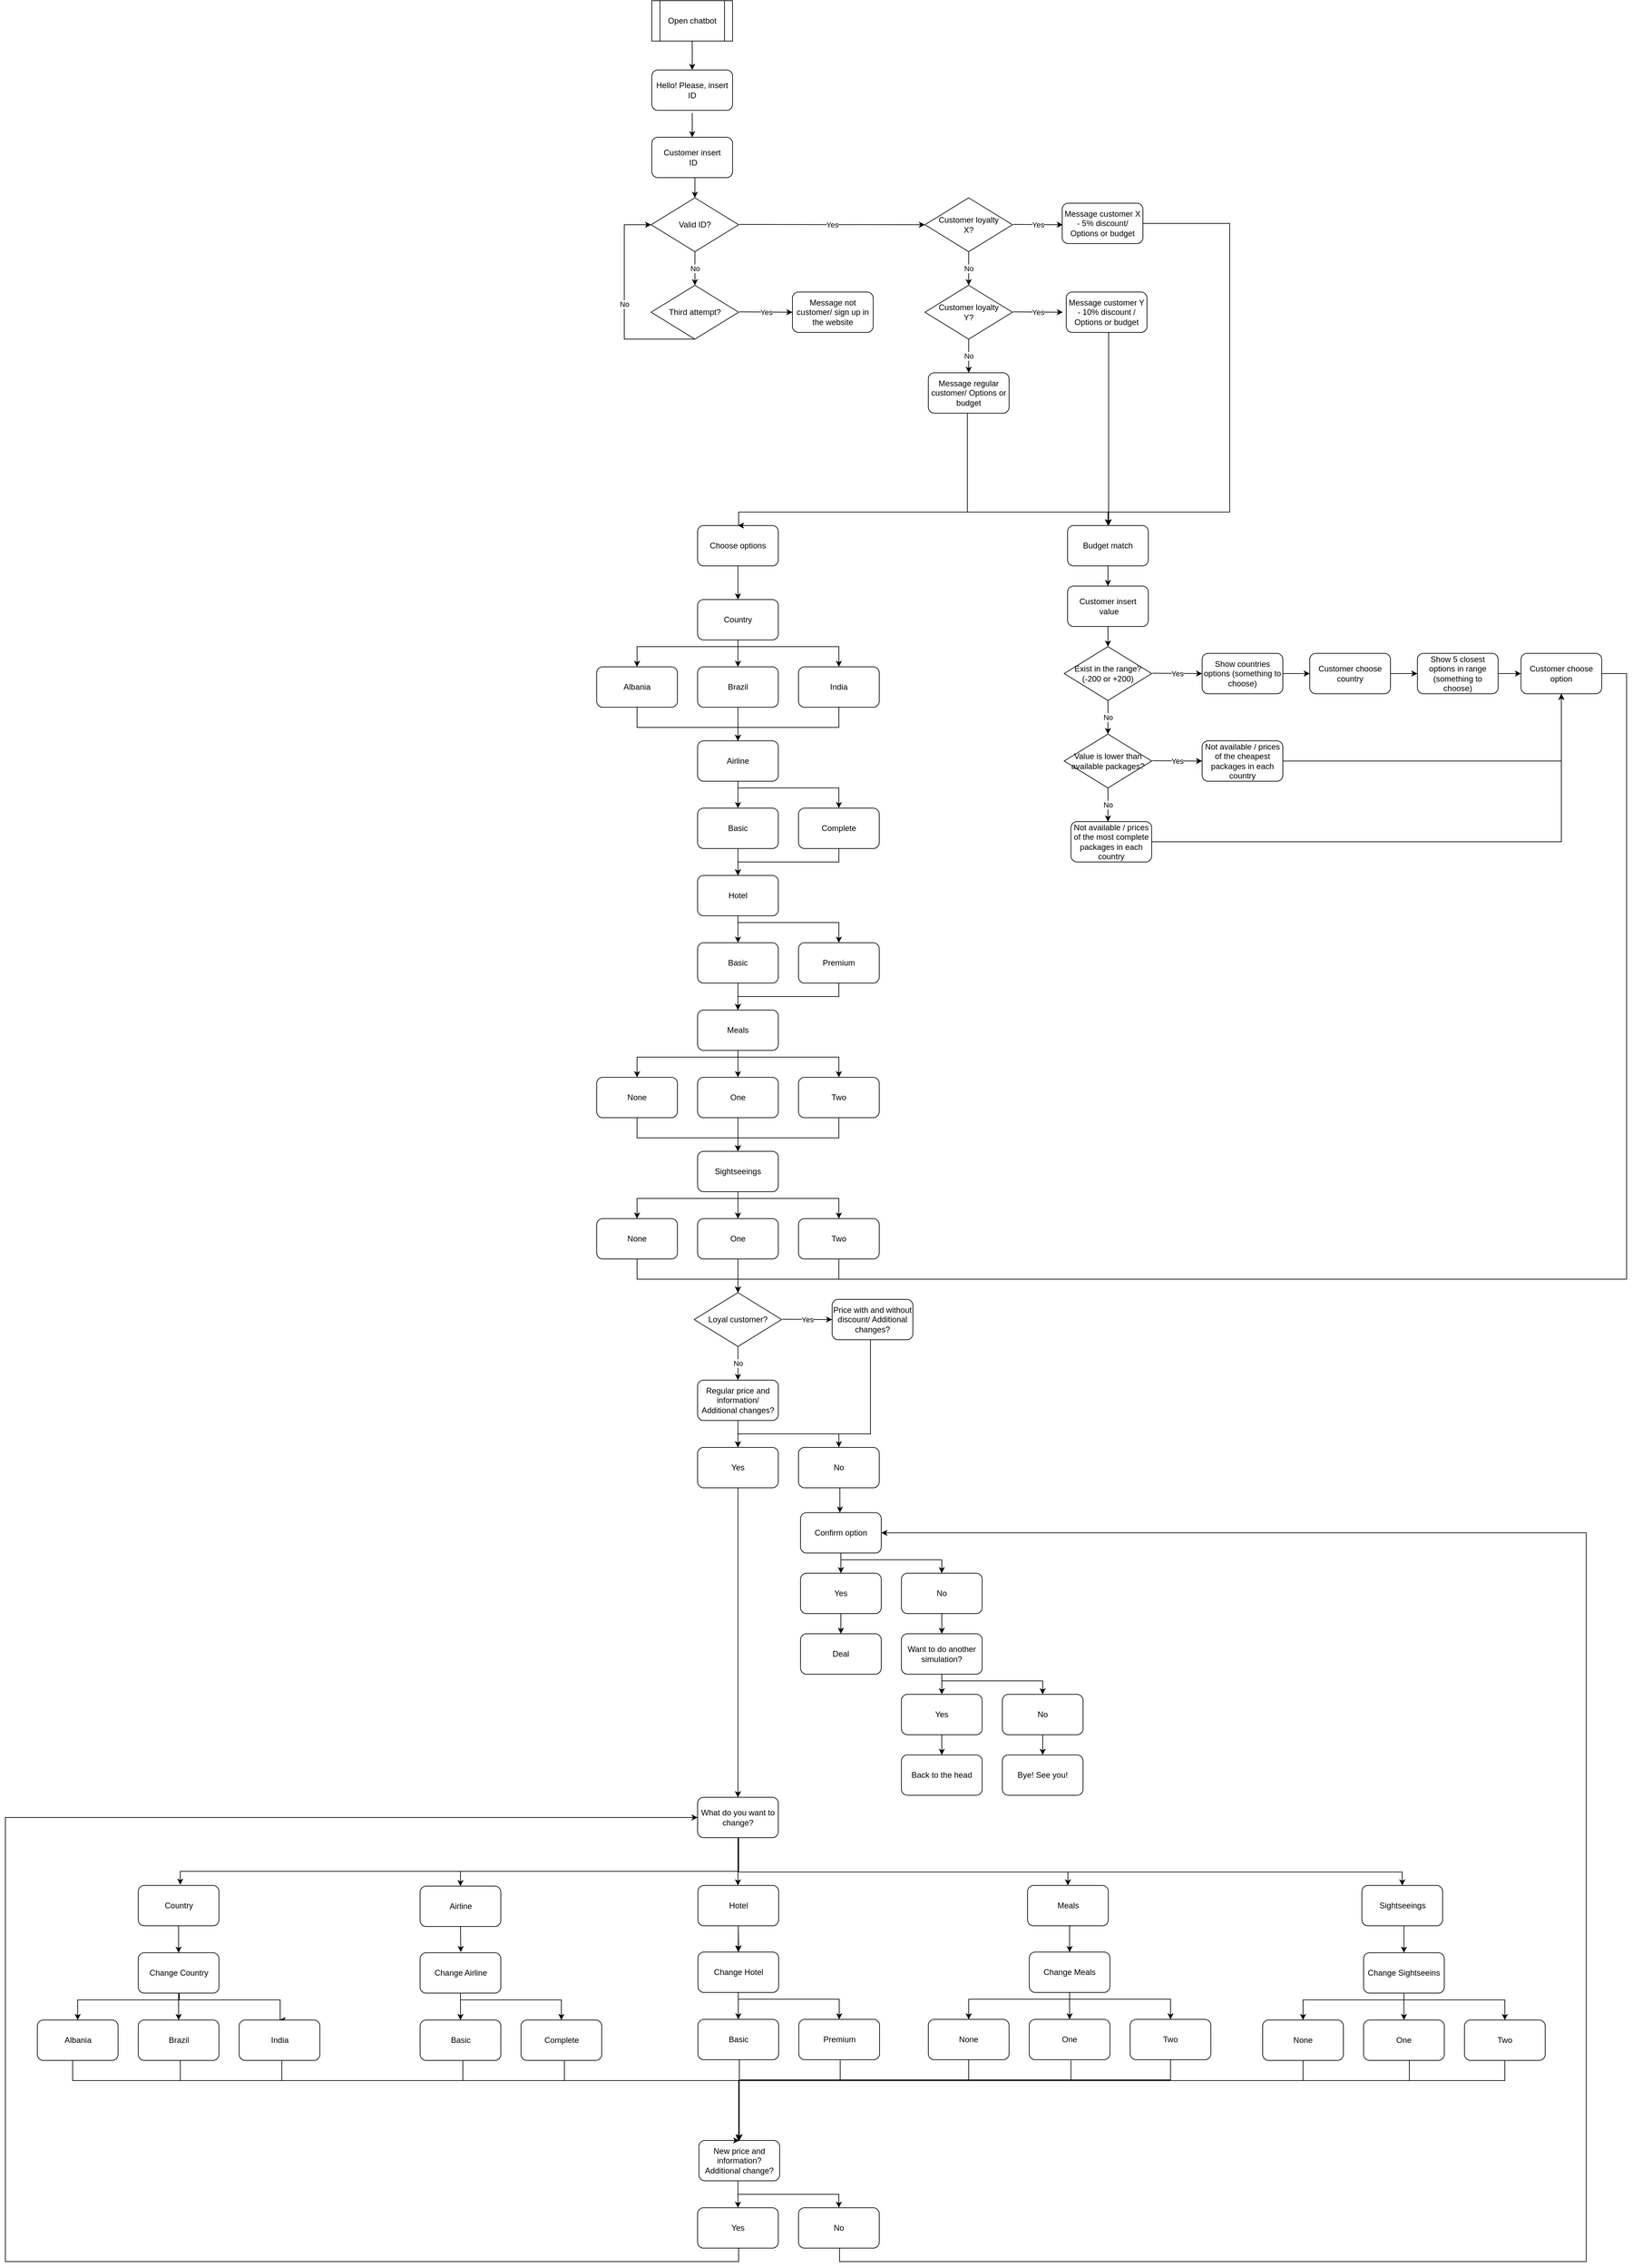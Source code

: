 <mxfile version="20.0.1" type="github">
  <diagram id="vS8XL-a8PjySF2AnKQ1P" name="Page-1">
    <mxGraphModel dx="6844" dy="3864" grid="1" gridSize="10" guides="1" tooltips="1" connect="1" arrows="1" fold="1" page="1" pageScale="1" pageWidth="827" pageHeight="1169" math="0" shadow="0">
      <root>
        <mxCell id="0" />
        <mxCell id="1" parent="0" />
        <mxCell id="iMlaUHdvIrcYM2ZorEuV-2" value="Choose options" style="rounded=1;whiteSpace=wrap;html=1;" parent="1" vertex="1">
          <mxGeometry x="-401" y="120" width="120" height="60" as="geometry" />
        </mxCell>
        <mxCell id="iMlaUHdvIrcYM2ZorEuV-3" value="Budget match" style="rounded=1;whiteSpace=wrap;html=1;" parent="1" vertex="1">
          <mxGeometry x="149" y="120" width="120" height="60" as="geometry" />
        </mxCell>
        <mxCell id="iMlaUHdvIrcYM2ZorEuV-9" value="" style="endArrow=classic;html=1;rounded=0;edgeStyle=orthogonalEdgeStyle;exitX=0.5;exitY=1;exitDx=0;exitDy=0;" parent="1" edge="1" source="iMlaUHdvIrcYM2ZorEuV-138">
          <mxGeometry width="50" height="50" relative="1" as="geometry">
            <mxPoint x="140" y="-30" as="sourcePoint" />
            <mxPoint x="210" y="120" as="targetPoint" />
            <Array as="points">
              <mxPoint y="-47" />
              <mxPoint y="100" />
              <mxPoint x="210" y="100" />
              <mxPoint x="210" y="120" />
            </Array>
          </mxGeometry>
        </mxCell>
        <mxCell id="iMlaUHdvIrcYM2ZorEuV-10" value="Customer insert&lt;br&gt;&amp;nbsp;value" style="rounded=1;whiteSpace=wrap;html=1;" parent="1" vertex="1">
          <mxGeometry x="149" y="210" width="120" height="60" as="geometry" />
        </mxCell>
        <mxCell id="iMlaUHdvIrcYM2ZorEuV-11" value="Exist in the range?&lt;br&gt;(-200 or +200)" style="rhombus;whiteSpace=wrap;html=1;" parent="1" vertex="1">
          <mxGeometry x="144" y="300" width="130" height="80" as="geometry" />
        </mxCell>
        <mxCell id="iMlaUHdvIrcYM2ZorEuV-12" value="" style="endArrow=classic;html=1;rounded=0;exitX=0.5;exitY=1;exitDx=0;exitDy=0;entryX=0.5;entryY=0;entryDx=0;entryDy=0;" parent="1" source="iMlaUHdvIrcYM2ZorEuV-3" target="iMlaUHdvIrcYM2ZorEuV-10" edge="1">
          <mxGeometry width="50" height="50" relative="1" as="geometry">
            <mxPoint x="69" y="100" as="sourcePoint" />
            <mxPoint x="69" y="130" as="targetPoint" />
            <Array as="points" />
          </mxGeometry>
        </mxCell>
        <mxCell id="iMlaUHdvIrcYM2ZorEuV-13" value="" style="endArrow=classic;html=1;rounded=0;entryX=0.5;entryY=0;entryDx=0;entryDy=0;" parent="1" target="iMlaUHdvIrcYM2ZorEuV-11" edge="1">
          <mxGeometry width="50" height="50" relative="1" as="geometry">
            <mxPoint x="209" y="270" as="sourcePoint" />
            <mxPoint x="219" y="220" as="targetPoint" />
            <Array as="points" />
          </mxGeometry>
        </mxCell>
        <mxCell id="iMlaUHdvIrcYM2ZorEuV-14" value="" style="endArrow=classic;html=1;rounded=0;" parent="1" edge="1">
          <mxGeometry relative="1" as="geometry">
            <mxPoint x="275" y="339.5" as="sourcePoint" />
            <mxPoint x="349" y="340" as="targetPoint" />
          </mxGeometry>
        </mxCell>
        <mxCell id="iMlaUHdvIrcYM2ZorEuV-15" value="Yes" style="edgeLabel;resizable=0;html=1;align=center;verticalAlign=middle;" parent="iMlaUHdvIrcYM2ZorEuV-14" connectable="0" vertex="1">
          <mxGeometry relative="1" as="geometry" />
        </mxCell>
        <mxCell id="iMlaUHdvIrcYM2ZorEuV-16" value="" style="endArrow=classic;html=1;rounded=0;exitX=0.5;exitY=1;exitDx=0;exitDy=0;" parent="1" source="iMlaUHdvIrcYM2ZorEuV-11" edge="1">
          <mxGeometry relative="1" as="geometry">
            <mxPoint x="285" y="349.5" as="sourcePoint" />
            <mxPoint x="209" y="430" as="targetPoint" />
          </mxGeometry>
        </mxCell>
        <mxCell id="iMlaUHdvIrcYM2ZorEuV-17" value="No" style="edgeLabel;resizable=0;html=1;align=center;verticalAlign=middle;" parent="iMlaUHdvIrcYM2ZorEuV-16" connectable="0" vertex="1">
          <mxGeometry relative="1" as="geometry" />
        </mxCell>
        <mxCell id="iMlaUHdvIrcYM2ZorEuV-18" value="Show countries options (something to choose)" style="rounded=1;whiteSpace=wrap;html=1;" parent="1" vertex="1">
          <mxGeometry x="349" y="310" width="120" height="60" as="geometry" />
        </mxCell>
        <mxCell id="iMlaUHdvIrcYM2ZorEuV-20" value="Show 5 closest options in range (something to choose)" style="rounded=1;whiteSpace=wrap;html=1;" parent="1" vertex="1">
          <mxGeometry x="669" y="310" width="120" height="60" as="geometry" />
        </mxCell>
        <mxCell id="iMlaUHdvIrcYM2ZorEuV-21" value="" style="endArrow=classic;html=1;rounded=0;exitX=1;exitY=0.5;exitDx=0;exitDy=0;entryX=0;entryY=0.5;entryDx=0;entryDy=0;" parent="1" source="iMlaUHdvIrcYM2ZorEuV-18" target="iMlaUHdvIrcYM2ZorEuV-22" edge="1">
          <mxGeometry width="50" height="50" relative="1" as="geometry">
            <mxPoint x="219" y="190" as="sourcePoint" />
            <mxPoint x="219" y="220" as="targetPoint" />
            <Array as="points" />
          </mxGeometry>
        </mxCell>
        <mxCell id="iMlaUHdvIrcYM2ZorEuV-22" value="Customer choose country" style="rounded=1;whiteSpace=wrap;html=1;" parent="1" vertex="1">
          <mxGeometry x="509" y="310" width="120" height="60" as="geometry" />
        </mxCell>
        <mxCell id="iMlaUHdvIrcYM2ZorEuV-24" value="" style="endArrow=classic;html=1;rounded=0;exitX=1;exitY=0.5;exitDx=0;exitDy=0;entryX=0;entryY=0.5;entryDx=0;entryDy=0;" parent="1" source="iMlaUHdvIrcYM2ZorEuV-22" target="iMlaUHdvIrcYM2ZorEuV-20" edge="1">
          <mxGeometry width="50" height="50" relative="1" as="geometry">
            <mxPoint x="479" y="350" as="sourcePoint" />
            <mxPoint x="519" y="350" as="targetPoint" />
            <Array as="points" />
          </mxGeometry>
        </mxCell>
        <mxCell id="iMlaUHdvIrcYM2ZorEuV-25" value="Customer choose option" style="rounded=1;whiteSpace=wrap;html=1;" parent="1" vertex="1">
          <mxGeometry x="823" y="310" width="120" height="60" as="geometry" />
        </mxCell>
        <mxCell id="iMlaUHdvIrcYM2ZorEuV-26" value="" style="endArrow=classic;html=1;rounded=0;exitX=1;exitY=0.5;exitDx=0;exitDy=0;entryX=0;entryY=0.5;entryDx=0;entryDy=0;" parent="1" source="iMlaUHdvIrcYM2ZorEuV-20" target="iMlaUHdvIrcYM2ZorEuV-25" edge="1">
          <mxGeometry width="50" height="50" relative="1" as="geometry">
            <mxPoint x="639" y="350" as="sourcePoint" />
            <mxPoint x="679" y="350" as="targetPoint" />
            <Array as="points" />
          </mxGeometry>
        </mxCell>
        <mxCell id="iMlaUHdvIrcYM2ZorEuV-57" value="Value is lower than available packages?" style="rhombus;whiteSpace=wrap;html=1;" parent="1" vertex="1">
          <mxGeometry x="144" y="430" width="130" height="80" as="geometry" />
        </mxCell>
        <mxCell id="iMlaUHdvIrcYM2ZorEuV-58" value="" style="endArrow=classic;html=1;rounded=0;" parent="1" edge="1">
          <mxGeometry relative="1" as="geometry">
            <mxPoint x="275.0" y="469.5" as="sourcePoint" />
            <mxPoint x="349" y="470" as="targetPoint" />
          </mxGeometry>
        </mxCell>
        <mxCell id="iMlaUHdvIrcYM2ZorEuV-59" value="Yes" style="edgeLabel;resizable=0;html=1;align=center;verticalAlign=middle;" parent="iMlaUHdvIrcYM2ZorEuV-58" connectable="0" vertex="1">
          <mxGeometry relative="1" as="geometry" />
        </mxCell>
        <mxCell id="iMlaUHdvIrcYM2ZorEuV-60" value="" style="endArrow=classic;html=1;rounded=0;exitX=0.5;exitY=1;exitDx=0;exitDy=0;" parent="1" source="iMlaUHdvIrcYM2ZorEuV-57" edge="1">
          <mxGeometry relative="1" as="geometry">
            <mxPoint x="285" y="479.5" as="sourcePoint" />
            <mxPoint x="209" y="560" as="targetPoint" />
          </mxGeometry>
        </mxCell>
        <mxCell id="iMlaUHdvIrcYM2ZorEuV-61" value="No" style="edgeLabel;resizable=0;html=1;align=center;verticalAlign=middle;" parent="iMlaUHdvIrcYM2ZorEuV-60" connectable="0" vertex="1">
          <mxGeometry relative="1" as="geometry" />
        </mxCell>
        <mxCell id="iMlaUHdvIrcYM2ZorEuV-62" value="Not available / prices of the cheapest packages in each country" style="rounded=1;whiteSpace=wrap;html=1;" parent="1" vertex="1">
          <mxGeometry x="349" y="440" width="120" height="60" as="geometry" />
        </mxCell>
        <mxCell id="iMlaUHdvIrcYM2ZorEuV-73" value="Not available / prices of the most complete packages in each country" style="rounded=1;whiteSpace=wrap;html=1;" parent="1" vertex="1">
          <mxGeometry x="154" y="560" width="120" height="60" as="geometry" />
        </mxCell>
        <mxCell id="iMlaUHdvIrcYM2ZorEuV-87" value="" style="endArrow=classic;html=1;rounded=0;edgeStyle=orthogonalEdgeStyle;entryX=0.5;entryY=1;entryDx=0;entryDy=0;exitX=1;exitY=0.5;exitDx=0;exitDy=0;" parent="1" source="iMlaUHdvIrcYM2ZorEuV-62" target="iMlaUHdvIrcYM2ZorEuV-25" edge="1">
          <mxGeometry width="50" height="50" relative="1" as="geometry">
            <mxPoint x="1049" y="400" as="sourcePoint" />
            <mxPoint x="1199.0" y="410" as="targetPoint" />
            <Array as="points">
              <mxPoint x="883" y="470" />
            </Array>
          </mxGeometry>
        </mxCell>
        <mxCell id="iMlaUHdvIrcYM2ZorEuV-88" value="" style="endArrow=classic;html=1;rounded=0;edgeStyle=orthogonalEdgeStyle;entryX=0.5;entryY=1;entryDx=0;entryDy=0;exitX=1;exitY=0.5;exitDx=0;exitDy=0;" parent="1" target="iMlaUHdvIrcYM2ZorEuV-25" edge="1">
          <mxGeometry width="50" height="50" relative="1" as="geometry">
            <mxPoint x="274" y="590" as="sourcePoint" />
            <mxPoint x="688" y="490" as="targetPoint" />
            <Array as="points">
              <mxPoint x="883" y="590" />
            </Array>
          </mxGeometry>
        </mxCell>
        <mxCell id="iMlaUHdvIrcYM2ZorEuV-97" value="" style="endArrow=classic;html=1;rounded=0;edgeStyle=orthogonalEdgeStyle;entryX=0.5;entryY=0;entryDx=0;entryDy=0;startArrow=none;" parent="1" target="iMlaUHdvIrcYM2ZorEuV-2" edge="1">
          <mxGeometry width="50" height="50" relative="1" as="geometry">
            <mxPoint y="-50" as="sourcePoint" />
            <mxPoint x="-110" y="180" as="targetPoint" />
            <Array as="points">
              <mxPoint y="100" />
              <mxPoint x="-340" y="100" />
              <mxPoint x="-340" y="120" />
            </Array>
          </mxGeometry>
        </mxCell>
        <mxCell id="iMlaUHdvIrcYM2ZorEuV-98" value="Airline" style="rounded=1;whiteSpace=wrap;html=1;" parent="1" vertex="1">
          <mxGeometry x="-401" y="440" width="120" height="60" as="geometry" />
        </mxCell>
        <mxCell id="iMlaUHdvIrcYM2ZorEuV-99" value="" style="endArrow=classic;html=1;rounded=0;exitX=0.5;exitY=1;exitDx=0;exitDy=0;" parent="1" source="iMlaUHdvIrcYM2ZorEuV-98" edge="1">
          <mxGeometry width="50" height="50" relative="1" as="geometry">
            <mxPoint x="-361" y="510" as="sourcePoint" />
            <mxPoint x="-341" y="540" as="targetPoint" />
          </mxGeometry>
        </mxCell>
        <mxCell id="iMlaUHdvIrcYM2ZorEuV-100" value="" style="endArrow=classic;html=1;rounded=0;edgeStyle=orthogonalEdgeStyle;entryX=0.5;entryY=0;entryDx=0;entryDy=0;exitX=0.5;exitY=1;exitDx=0;exitDy=0;" parent="1" source="iMlaUHdvIrcYM2ZorEuV-98" target="iMlaUHdvIrcYM2ZorEuV-101" edge="1">
          <mxGeometry width="50" height="50" relative="1" as="geometry">
            <mxPoint x="-341" y="519.92" as="sourcePoint" />
            <mxPoint x="-191" y="529.92" as="targetPoint" />
            <Array as="points">
              <mxPoint x="-341" y="510" />
              <mxPoint x="-191" y="510" />
            </Array>
          </mxGeometry>
        </mxCell>
        <mxCell id="iMlaUHdvIrcYM2ZorEuV-101" value="Complete" style="rounded=1;whiteSpace=wrap;html=1;" parent="1" vertex="1">
          <mxGeometry x="-251" y="540" width="120" height="60" as="geometry" />
        </mxCell>
        <mxCell id="iMlaUHdvIrcYM2ZorEuV-152" value="" style="edgeStyle=elbowEdgeStyle;rounded=0;orthogonalLoop=1;jettySize=auto;html=1;" parent="1" source="iMlaUHdvIrcYM2ZorEuV-102" target="iMlaUHdvIrcYM2ZorEuV-145" edge="1">
          <mxGeometry relative="1" as="geometry" />
        </mxCell>
        <mxCell id="iMlaUHdvIrcYM2ZorEuV-102" value="Basic" style="rounded=1;whiteSpace=wrap;html=1;" parent="1" vertex="1">
          <mxGeometry x="-401" y="540" width="120" height="60" as="geometry" />
        </mxCell>
        <mxCell id="iMlaUHdvIrcYM2ZorEuV-103" value="Country" style="rounded=1;whiteSpace=wrap;html=1;" parent="1" vertex="1">
          <mxGeometry x="-401" y="230" width="120" height="60" as="geometry" />
        </mxCell>
        <mxCell id="iMlaUHdvIrcYM2ZorEuV-104" value="" style="endArrow=classic;html=1;rounded=0;exitX=0.5;exitY=1;exitDx=0;exitDy=0;" parent="1" source="iMlaUHdvIrcYM2ZorEuV-103" edge="1">
          <mxGeometry width="50" height="50" relative="1" as="geometry">
            <mxPoint x="-361" y="300" as="sourcePoint" />
            <mxPoint x="-341.0" y="330" as="targetPoint" />
          </mxGeometry>
        </mxCell>
        <mxCell id="iMlaUHdvIrcYM2ZorEuV-105" value="" style="endArrow=classic;html=1;rounded=0;edgeStyle=orthogonalEdgeStyle;entryX=0.5;entryY=0;entryDx=0;entryDy=0;exitX=0.5;exitY=1;exitDx=0;exitDy=0;" parent="1" source="iMlaUHdvIrcYM2ZorEuV-103" target="iMlaUHdvIrcYM2ZorEuV-106" edge="1">
          <mxGeometry width="50" height="50" relative="1" as="geometry">
            <mxPoint x="-341" y="309.92" as="sourcePoint" />
            <mxPoint x="-191" y="319.92" as="targetPoint" />
            <Array as="points">
              <mxPoint x="-341" y="300" />
              <mxPoint x="-191" y="300" />
            </Array>
          </mxGeometry>
        </mxCell>
        <mxCell id="iMlaUHdvIrcYM2ZorEuV-106" value="India" style="rounded=1;whiteSpace=wrap;html=1;" parent="1" vertex="1">
          <mxGeometry x="-251" y="330" width="120" height="60" as="geometry" />
        </mxCell>
        <mxCell id="iMlaUHdvIrcYM2ZorEuV-107" value="Brazil" style="rounded=1;whiteSpace=wrap;html=1;" parent="1" vertex="1">
          <mxGeometry x="-401" y="330" width="120" height="60" as="geometry" />
        </mxCell>
        <mxCell id="iMlaUHdvIrcYM2ZorEuV-108" value="Albania" style="rounded=1;whiteSpace=wrap;html=1;" parent="1" vertex="1">
          <mxGeometry x="-551" y="330" width="120" height="60" as="geometry" />
        </mxCell>
        <mxCell id="iMlaUHdvIrcYM2ZorEuV-109" value="" style="endArrow=classic;html=1;rounded=0;edgeStyle=orthogonalEdgeStyle;entryX=0.5;entryY=0;entryDx=0;entryDy=0;" parent="1" target="iMlaUHdvIrcYM2ZorEuV-108" edge="1">
          <mxGeometry width="50" height="50" relative="1" as="geometry">
            <mxPoint x="-341" y="290" as="sourcePoint" />
            <mxPoint x="-181" y="340" as="targetPoint" />
            <Array as="points">
              <mxPoint x="-341" y="300" />
              <mxPoint x="-491" y="300" />
            </Array>
          </mxGeometry>
        </mxCell>
        <mxCell id="iMlaUHdvIrcYM2ZorEuV-110" value="" style="endArrow=classic;html=1;rounded=0;exitX=0.5;exitY=1;exitDx=0;exitDy=0;entryX=0.5;entryY=0;entryDx=0;entryDy=0;" parent="1" source="iMlaUHdvIrcYM2ZorEuV-2" target="iMlaUHdvIrcYM2ZorEuV-103" edge="1">
          <mxGeometry width="50" height="50" relative="1" as="geometry">
            <mxPoint x="-331" y="300" as="sourcePoint" />
            <mxPoint x="-331" y="340" as="targetPoint" />
          </mxGeometry>
        </mxCell>
        <mxCell id="iMlaUHdvIrcYM2ZorEuV-111" value="" style="endArrow=classic;html=1;rounded=0;exitX=0.5;exitY=1;exitDx=0;exitDy=0;" parent="1" source="iMlaUHdvIrcYM2ZorEuV-107" edge="1">
          <mxGeometry width="50" height="50" relative="1" as="geometry">
            <mxPoint x="-341.04" y="400" as="sourcePoint" />
            <mxPoint x="-341.04" y="440" as="targetPoint" />
          </mxGeometry>
        </mxCell>
        <mxCell id="iMlaUHdvIrcYM2ZorEuV-113" value="" style="endArrow=classic;html=1;rounded=0;edgeStyle=orthogonalEdgeStyle;entryX=0.5;entryY=0;entryDx=0;entryDy=0;exitX=0.5;exitY=1;exitDx=0;exitDy=0;" parent="1" source="iMlaUHdvIrcYM2ZorEuV-106" target="iMlaUHdvIrcYM2ZorEuV-98" edge="1">
          <mxGeometry width="50" height="50" relative="1" as="geometry">
            <mxPoint x="-341.04" y="400" as="sourcePoint" />
            <mxPoint x="-491.04" y="440" as="targetPoint" />
            <Array as="points">
              <mxPoint x="-191" y="420" />
              <mxPoint x="-341" y="420" />
            </Array>
          </mxGeometry>
        </mxCell>
        <mxCell id="iMlaUHdvIrcYM2ZorEuV-114" value="" style="endArrow=classic;html=1;rounded=0;edgeStyle=orthogonalEdgeStyle;entryX=0.5;entryY=0;entryDx=0;entryDy=0;exitX=0.5;exitY=1;exitDx=0;exitDy=0;" parent="1" target="iMlaUHdvIrcYM2ZorEuV-98" edge="1">
          <mxGeometry width="50" height="50" relative="1" as="geometry">
            <mxPoint x="-491" y="390" as="sourcePoint" />
            <mxPoint x="-641" y="440" as="targetPoint" />
            <Array as="points">
              <mxPoint x="-491" y="420" />
              <mxPoint x="-341" y="420" />
            </Array>
          </mxGeometry>
        </mxCell>
        <mxCell id="iMlaUHdvIrcYM2ZorEuV-115" value="Hello! Please, insert ID" style="rounded=1;whiteSpace=wrap;html=1;" parent="1" vertex="1">
          <mxGeometry x="-469" y="-557" width="120" height="60" as="geometry" />
        </mxCell>
        <mxCell id="iMlaUHdvIrcYM2ZorEuV-116" value="Customer insert&lt;br&gt;&amp;nbsp;ID" style="rounded=1;whiteSpace=wrap;html=1;" parent="1" vertex="1">
          <mxGeometry x="-469" y="-457" width="120" height="60" as="geometry" />
        </mxCell>
        <mxCell id="iMlaUHdvIrcYM2ZorEuV-118" value="Open chatbot" style="shape=process;whiteSpace=wrap;html=1;backgroundOutline=1;" parent="1" vertex="1">
          <mxGeometry x="-469" y="-660" width="120" height="60" as="geometry" />
        </mxCell>
        <mxCell id="iMlaUHdvIrcYM2ZorEuV-119" value="Valid ID?" style="rhombus;whiteSpace=wrap;html=1;" parent="1" vertex="1">
          <mxGeometry x="-470" y="-367" width="130" height="80" as="geometry" />
        </mxCell>
        <mxCell id="iMlaUHdvIrcYM2ZorEuV-120" value="" style="endArrow=classic;html=1;rounded=0;entryX=0.5;entryY=0;entryDx=0;entryDy=0;" parent="1" target="iMlaUHdvIrcYM2ZorEuV-119" edge="1">
          <mxGeometry width="50" height="50" relative="1" as="geometry">
            <mxPoint x="-405.0" y="-397" as="sourcePoint" />
            <mxPoint x="-395" y="-447" as="targetPoint" />
            <Array as="points" />
          </mxGeometry>
        </mxCell>
        <mxCell id="iMlaUHdvIrcYM2ZorEuV-121" value="" style="endArrow=classic;html=1;rounded=0;entryX=0;entryY=0.5;entryDx=0;entryDy=0;" parent="1" target="iMlaUHdvIrcYM2ZorEuV-126" edge="1">
          <mxGeometry relative="1" as="geometry">
            <mxPoint x="-339" y="-327.5" as="sourcePoint" />
            <mxPoint x="-265.0" y="-327" as="targetPoint" />
          </mxGeometry>
        </mxCell>
        <mxCell id="iMlaUHdvIrcYM2ZorEuV-122" value="Yes" style="edgeLabel;resizable=0;html=1;align=center;verticalAlign=middle;" parent="iMlaUHdvIrcYM2ZorEuV-121" connectable="0" vertex="1">
          <mxGeometry relative="1" as="geometry" />
        </mxCell>
        <mxCell id="iMlaUHdvIrcYM2ZorEuV-123" value="" style="endArrow=classic;html=1;rounded=0;exitX=0.5;exitY=1;exitDx=0;exitDy=0;" parent="1" source="iMlaUHdvIrcYM2ZorEuV-119" edge="1">
          <mxGeometry relative="1" as="geometry">
            <mxPoint x="-329" y="-317.5" as="sourcePoint" />
            <mxPoint x="-405.0" y="-237" as="targetPoint" />
          </mxGeometry>
        </mxCell>
        <mxCell id="iMlaUHdvIrcYM2ZorEuV-124" value="No" style="edgeLabel;resizable=0;html=1;align=center;verticalAlign=middle;" parent="iMlaUHdvIrcYM2ZorEuV-123" connectable="0" vertex="1">
          <mxGeometry relative="1" as="geometry" />
        </mxCell>
        <mxCell id="iMlaUHdvIrcYM2ZorEuV-126" value="Customer loyalty &lt;br&gt;X?" style="rhombus;whiteSpace=wrap;html=1;" parent="1" vertex="1">
          <mxGeometry x="-63" y="-367" width="130" height="80" as="geometry" />
        </mxCell>
        <mxCell id="iMlaUHdvIrcYM2ZorEuV-127" value="" style="endArrow=classic;html=1;rounded=0;" parent="1" edge="1">
          <mxGeometry relative="1" as="geometry">
            <mxPoint x="68" y="-327.5" as="sourcePoint" />
            <mxPoint x="142.0" y="-327" as="targetPoint" />
          </mxGeometry>
        </mxCell>
        <mxCell id="iMlaUHdvIrcYM2ZorEuV-128" value="Yes" style="edgeLabel;resizable=0;html=1;align=center;verticalAlign=middle;" parent="iMlaUHdvIrcYM2ZorEuV-127" connectable="0" vertex="1">
          <mxGeometry relative="1" as="geometry" />
        </mxCell>
        <mxCell id="iMlaUHdvIrcYM2ZorEuV-129" value="" style="endArrow=classic;html=1;rounded=0;exitX=0.5;exitY=1;exitDx=0;exitDy=0;" parent="1" source="iMlaUHdvIrcYM2ZorEuV-126" edge="1">
          <mxGeometry relative="1" as="geometry">
            <mxPoint x="78" y="-317.5" as="sourcePoint" />
            <mxPoint x="2.0" y="-237" as="targetPoint" />
          </mxGeometry>
        </mxCell>
        <mxCell id="iMlaUHdvIrcYM2ZorEuV-130" value="No" style="edgeLabel;resizable=0;html=1;align=center;verticalAlign=middle;" parent="iMlaUHdvIrcYM2ZorEuV-129" connectable="0" vertex="1">
          <mxGeometry relative="1" as="geometry" />
        </mxCell>
        <mxCell id="iMlaUHdvIrcYM2ZorEuV-131" value="Customer loyalty &lt;br&gt;Y?" style="rhombus;whiteSpace=wrap;html=1;" parent="1" vertex="1">
          <mxGeometry x="-63" y="-237" width="130" height="80" as="geometry" />
        </mxCell>
        <mxCell id="iMlaUHdvIrcYM2ZorEuV-132" value="" style="endArrow=classic;html=1;rounded=0;" parent="1" edge="1">
          <mxGeometry relative="1" as="geometry">
            <mxPoint x="68" y="-197.5" as="sourcePoint" />
            <mxPoint x="142.0" y="-197" as="targetPoint" />
          </mxGeometry>
        </mxCell>
        <mxCell id="iMlaUHdvIrcYM2ZorEuV-133" value="Yes" style="edgeLabel;resizable=0;html=1;align=center;verticalAlign=middle;" parent="iMlaUHdvIrcYM2ZorEuV-132" connectable="0" vertex="1">
          <mxGeometry relative="1" as="geometry" />
        </mxCell>
        <mxCell id="iMlaUHdvIrcYM2ZorEuV-134" value="" style="endArrow=classic;html=1;rounded=0;exitX=0.5;exitY=1;exitDx=0;exitDy=0;" parent="1" source="iMlaUHdvIrcYM2ZorEuV-131" edge="1">
          <mxGeometry relative="1" as="geometry">
            <mxPoint x="78" y="-187.5" as="sourcePoint" />
            <mxPoint x="2.0" y="-107" as="targetPoint" />
          </mxGeometry>
        </mxCell>
        <mxCell id="iMlaUHdvIrcYM2ZorEuV-135" value="No" style="edgeLabel;resizable=0;html=1;align=center;verticalAlign=middle;" parent="iMlaUHdvIrcYM2ZorEuV-134" connectable="0" vertex="1">
          <mxGeometry relative="1" as="geometry" />
        </mxCell>
        <mxCell id="iMlaUHdvIrcYM2ZorEuV-136" value="Message customer X - 5% discount/ Options or budget" style="rounded=1;whiteSpace=wrap;html=1;" parent="1" vertex="1">
          <mxGeometry x="141" y="-359" width="120" height="60" as="geometry" />
        </mxCell>
        <mxCell id="iMlaUHdvIrcYM2ZorEuV-137" value="Message customer Y - 10% discount / Options or budget" style="rounded=1;whiteSpace=wrap;html=1;" parent="1" vertex="1">
          <mxGeometry x="147" y="-227" width="120" height="60" as="geometry" />
        </mxCell>
        <mxCell id="iMlaUHdvIrcYM2ZorEuV-138" value="Message regular customer/ Options or budget" style="rounded=1;whiteSpace=wrap;html=1;" parent="1" vertex="1">
          <mxGeometry x="-58" y="-107" width="120" height="60" as="geometry" />
        </mxCell>
        <mxCell id="iMlaUHdvIrcYM2ZorEuV-139" value="Third&amp;nbsp;attempt?" style="rhombus;whiteSpace=wrap;html=1;" parent="1" vertex="1">
          <mxGeometry x="-470" y="-237" width="130" height="80" as="geometry" />
        </mxCell>
        <mxCell id="iMlaUHdvIrcYM2ZorEuV-140" value="" style="endArrow=classic;html=1;rounded=0;entryX=0;entryY=0.5;entryDx=0;entryDy=0;" parent="1" target="iMlaUHdvIrcYM2ZorEuV-144" edge="1">
          <mxGeometry relative="1" as="geometry">
            <mxPoint x="-339" y="-197.5" as="sourcePoint" />
            <mxPoint x="-265" y="-197" as="targetPoint" />
          </mxGeometry>
        </mxCell>
        <mxCell id="iMlaUHdvIrcYM2ZorEuV-141" value="Yes" style="edgeLabel;resizable=0;html=1;align=center;verticalAlign=middle;" parent="iMlaUHdvIrcYM2ZorEuV-140" connectable="0" vertex="1">
          <mxGeometry relative="1" as="geometry" />
        </mxCell>
        <mxCell id="iMlaUHdvIrcYM2ZorEuV-142" value="" style="endArrow=classic;html=1;rounded=0;exitX=0.5;exitY=1;exitDx=0;exitDy=0;edgeStyle=elbowEdgeStyle;entryX=0;entryY=0.5;entryDx=0;entryDy=0;" parent="1" source="iMlaUHdvIrcYM2ZorEuV-139" target="iMlaUHdvIrcYM2ZorEuV-119" edge="1">
          <mxGeometry relative="1" as="geometry">
            <mxPoint x="-329" y="-187.5" as="sourcePoint" />
            <mxPoint x="-405" y="-97" as="targetPoint" />
            <Array as="points">
              <mxPoint x="-510" y="-237" />
            </Array>
          </mxGeometry>
        </mxCell>
        <mxCell id="iMlaUHdvIrcYM2ZorEuV-143" value="No" style="edgeLabel;resizable=0;html=1;align=center;verticalAlign=middle;" parent="iMlaUHdvIrcYM2ZorEuV-142" connectable="0" vertex="1">
          <mxGeometry relative="1" as="geometry" />
        </mxCell>
        <mxCell id="iMlaUHdvIrcYM2ZorEuV-144" value="Message not customer/ sign up in the website" style="rounded=1;whiteSpace=wrap;html=1;" parent="1" vertex="1">
          <mxGeometry x="-260" y="-227" width="120" height="60" as="geometry" />
        </mxCell>
        <mxCell id="iMlaUHdvIrcYM2ZorEuV-145" value="Hotel" style="rounded=1;whiteSpace=wrap;html=1;" parent="1" vertex="1">
          <mxGeometry x="-401" y="640" width="120" height="60" as="geometry" />
        </mxCell>
        <mxCell id="iMlaUHdvIrcYM2ZorEuV-146" value="" style="endArrow=classic;html=1;rounded=0;exitX=0.5;exitY=1;exitDx=0;exitDy=0;" parent="1" source="iMlaUHdvIrcYM2ZorEuV-145" edge="1">
          <mxGeometry width="50" height="50" relative="1" as="geometry">
            <mxPoint x="-361" y="710" as="sourcePoint" />
            <mxPoint x="-341" y="740" as="targetPoint" />
          </mxGeometry>
        </mxCell>
        <mxCell id="iMlaUHdvIrcYM2ZorEuV-147" value="" style="endArrow=classic;html=1;rounded=0;edgeStyle=orthogonalEdgeStyle;entryX=0.5;entryY=0;entryDx=0;entryDy=0;exitX=0.5;exitY=1;exitDx=0;exitDy=0;" parent="1" source="iMlaUHdvIrcYM2ZorEuV-145" target="iMlaUHdvIrcYM2ZorEuV-148" edge="1">
          <mxGeometry width="50" height="50" relative="1" as="geometry">
            <mxPoint x="-341" y="719.92" as="sourcePoint" />
            <mxPoint x="-191" y="729.92" as="targetPoint" />
            <Array as="points">
              <mxPoint x="-341" y="710" />
              <mxPoint x="-191" y="710" />
            </Array>
          </mxGeometry>
        </mxCell>
        <mxCell id="iMlaUHdvIrcYM2ZorEuV-148" value="Premium" style="rounded=1;whiteSpace=wrap;html=1;" parent="1" vertex="1">
          <mxGeometry x="-251" y="740" width="120" height="60" as="geometry" />
        </mxCell>
        <mxCell id="iMlaUHdvIrcYM2ZorEuV-149" value="Basic" style="rounded=1;whiteSpace=wrap;html=1;" parent="1" vertex="1">
          <mxGeometry x="-401" y="740" width="120" height="60" as="geometry" />
        </mxCell>
        <mxCell id="iMlaUHdvIrcYM2ZorEuV-150" value="" style="endArrow=classic;html=1;rounded=0;entryX=0.5;entryY=0;entryDx=0;entryDy=0;" parent="1" target="iMlaUHdvIrcYM2ZorEuV-145" edge="1">
          <mxGeometry width="50" height="50" relative="1" as="geometry">
            <mxPoint x="-341" y="600" as="sourcePoint" />
            <mxPoint x="-331" y="240" as="targetPoint" />
          </mxGeometry>
        </mxCell>
        <mxCell id="iMlaUHdvIrcYM2ZorEuV-153" value="" style="endArrow=classic;html=1;rounded=0;edgeStyle=orthogonalEdgeStyle;exitX=0.5;exitY=1;exitDx=0;exitDy=0;entryX=0.5;entryY=0;entryDx=0;entryDy=0;" parent="1" target="iMlaUHdvIrcYM2ZorEuV-145" edge="1">
          <mxGeometry width="50" height="50" relative="1" as="geometry">
            <mxPoint x="-191" y="600" as="sourcePoint" />
            <mxPoint x="-341" y="630" as="targetPoint" />
            <Array as="points">
              <mxPoint x="-191" y="620" />
              <mxPoint x="-341" y="620" />
            </Array>
          </mxGeometry>
        </mxCell>
        <mxCell id="iMlaUHdvIrcYM2ZorEuV-154" value="Meals" style="rounded=1;whiteSpace=wrap;html=1;" parent="1" vertex="1">
          <mxGeometry x="-401" y="840" width="120" height="60" as="geometry" />
        </mxCell>
        <mxCell id="iMlaUHdvIrcYM2ZorEuV-155" value="" style="endArrow=classic;html=1;rounded=0;exitX=0.5;exitY=1;exitDx=0;exitDy=0;" parent="1" source="iMlaUHdvIrcYM2ZorEuV-154" edge="1">
          <mxGeometry width="50" height="50" relative="1" as="geometry">
            <mxPoint x="-361" y="910" as="sourcePoint" />
            <mxPoint x="-341" y="940" as="targetPoint" />
          </mxGeometry>
        </mxCell>
        <mxCell id="iMlaUHdvIrcYM2ZorEuV-156" value="" style="endArrow=classic;html=1;rounded=0;edgeStyle=orthogonalEdgeStyle;entryX=0.5;entryY=0;entryDx=0;entryDy=0;exitX=0.5;exitY=1;exitDx=0;exitDy=0;" parent="1" source="iMlaUHdvIrcYM2ZorEuV-154" target="iMlaUHdvIrcYM2ZorEuV-157" edge="1">
          <mxGeometry width="50" height="50" relative="1" as="geometry">
            <mxPoint x="-341" y="919.92" as="sourcePoint" />
            <mxPoint x="-191" y="929.92" as="targetPoint" />
            <Array as="points">
              <mxPoint x="-341" y="910" />
              <mxPoint x="-191" y="910" />
            </Array>
          </mxGeometry>
        </mxCell>
        <mxCell id="iMlaUHdvIrcYM2ZorEuV-157" value="Two" style="rounded=1;whiteSpace=wrap;html=1;" parent="1" vertex="1">
          <mxGeometry x="-251" y="940" width="120" height="60" as="geometry" />
        </mxCell>
        <mxCell id="iMlaUHdvIrcYM2ZorEuV-158" value="One" style="rounded=1;whiteSpace=wrap;html=1;" parent="1" vertex="1">
          <mxGeometry x="-401" y="940" width="120" height="60" as="geometry" />
        </mxCell>
        <mxCell id="iMlaUHdvIrcYM2ZorEuV-159" value="None" style="rounded=1;whiteSpace=wrap;html=1;" parent="1" vertex="1">
          <mxGeometry x="-551" y="940" width="120" height="60" as="geometry" />
        </mxCell>
        <mxCell id="iMlaUHdvIrcYM2ZorEuV-160" value="" style="endArrow=classic;html=1;rounded=0;edgeStyle=orthogonalEdgeStyle;entryX=0.5;entryY=0;entryDx=0;entryDy=0;" parent="1" target="iMlaUHdvIrcYM2ZorEuV-159" edge="1">
          <mxGeometry width="50" height="50" relative="1" as="geometry">
            <mxPoint x="-341" y="900" as="sourcePoint" />
            <mxPoint x="-181" y="950" as="targetPoint" />
            <Array as="points">
              <mxPoint x="-341" y="910" />
              <mxPoint x="-491" y="910" />
            </Array>
          </mxGeometry>
        </mxCell>
        <mxCell id="iMlaUHdvIrcYM2ZorEuV-161" value="" style="endArrow=classic;html=1;rounded=0;exitX=0.5;exitY=1;exitDx=0;exitDy=0;" parent="1" source="iMlaUHdvIrcYM2ZorEuV-158" edge="1">
          <mxGeometry width="50" height="50" relative="1" as="geometry">
            <mxPoint x="-341.04" y="1010" as="sourcePoint" />
            <mxPoint x="-341.04" y="1050" as="targetPoint" />
          </mxGeometry>
        </mxCell>
        <mxCell id="iMlaUHdvIrcYM2ZorEuV-162" value="" style="endArrow=classic;html=1;rounded=0;edgeStyle=orthogonalEdgeStyle;entryX=0.5;entryY=0;entryDx=0;entryDy=0;exitX=0.5;exitY=1;exitDx=0;exitDy=0;" parent="1" source="iMlaUHdvIrcYM2ZorEuV-157" edge="1">
          <mxGeometry width="50" height="50" relative="1" as="geometry">
            <mxPoint x="-341.04" y="1010" as="sourcePoint" />
            <mxPoint x="-341" y="1050" as="targetPoint" />
            <Array as="points">
              <mxPoint x="-191" y="1030" />
              <mxPoint x="-341" y="1030" />
            </Array>
          </mxGeometry>
        </mxCell>
        <mxCell id="iMlaUHdvIrcYM2ZorEuV-163" value="" style="endArrow=classic;html=1;rounded=0;edgeStyle=orthogonalEdgeStyle;entryX=0.5;entryY=0;entryDx=0;entryDy=0;exitX=0.5;exitY=1;exitDx=0;exitDy=0;" parent="1" edge="1">
          <mxGeometry width="50" height="50" relative="1" as="geometry">
            <mxPoint x="-491" y="1000" as="sourcePoint" />
            <mxPoint x="-341" y="1050" as="targetPoint" />
            <Array as="points">
              <mxPoint x="-491" y="1030" />
              <mxPoint x="-341" y="1030" />
            </Array>
          </mxGeometry>
        </mxCell>
        <mxCell id="iMlaUHdvIrcYM2ZorEuV-164" value="" style="endArrow=classic;html=1;rounded=0;exitX=0.5;exitY=1;exitDx=0;exitDy=0;entryX=0.5;entryY=0;entryDx=0;entryDy=0;" parent="1" source="iMlaUHdvIrcYM2ZorEuV-149" target="iMlaUHdvIrcYM2ZorEuV-154" edge="1">
          <mxGeometry width="50" height="50" relative="1" as="geometry">
            <mxPoint x="-171" y="890" as="sourcePoint" />
            <mxPoint x="-121" y="840" as="targetPoint" />
          </mxGeometry>
        </mxCell>
        <mxCell id="iMlaUHdvIrcYM2ZorEuV-165" value="" style="endArrow=classic;html=1;rounded=0;edgeStyle=orthogonalEdgeStyle;exitX=0.5;exitY=1;exitDx=0;exitDy=0;entryX=0.5;entryY=0;entryDx=0;entryDy=0;" parent="1" edge="1">
          <mxGeometry width="50" height="50" relative="1" as="geometry">
            <mxPoint x="-191" y="800" as="sourcePoint" />
            <mxPoint x="-341" y="840" as="targetPoint" />
            <Array as="points">
              <mxPoint x="-191" y="820" />
              <mxPoint x="-341" y="820" />
            </Array>
          </mxGeometry>
        </mxCell>
        <mxCell id="iMlaUHdvIrcYM2ZorEuV-166" value="Sightseeings" style="rounded=1;whiteSpace=wrap;html=1;" parent="1" vertex="1">
          <mxGeometry x="-401" y="1050" width="120" height="60" as="geometry" />
        </mxCell>
        <mxCell id="iMlaUHdvIrcYM2ZorEuV-167" value="" style="endArrow=classic;html=1;rounded=0;exitX=0.5;exitY=1;exitDx=0;exitDy=0;" parent="1" source="iMlaUHdvIrcYM2ZorEuV-166" edge="1">
          <mxGeometry width="50" height="50" relative="1" as="geometry">
            <mxPoint x="-361" y="1120" as="sourcePoint" />
            <mxPoint x="-341" y="1150" as="targetPoint" />
          </mxGeometry>
        </mxCell>
        <mxCell id="iMlaUHdvIrcYM2ZorEuV-168" value="" style="endArrow=classic;html=1;rounded=0;edgeStyle=orthogonalEdgeStyle;entryX=0.5;entryY=0;entryDx=0;entryDy=0;exitX=0.5;exitY=1;exitDx=0;exitDy=0;" parent="1" source="iMlaUHdvIrcYM2ZorEuV-166" target="iMlaUHdvIrcYM2ZorEuV-169" edge="1">
          <mxGeometry width="50" height="50" relative="1" as="geometry">
            <mxPoint x="-341" y="1129.92" as="sourcePoint" />
            <mxPoint x="-191" y="1139.92" as="targetPoint" />
            <Array as="points">
              <mxPoint x="-341" y="1120" />
              <mxPoint x="-191" y="1120" />
            </Array>
          </mxGeometry>
        </mxCell>
        <mxCell id="iMlaUHdvIrcYM2ZorEuV-169" value="Two" style="rounded=1;whiteSpace=wrap;html=1;" parent="1" vertex="1">
          <mxGeometry x="-251" y="1150" width="120" height="60" as="geometry" />
        </mxCell>
        <mxCell id="iMlaUHdvIrcYM2ZorEuV-170" value="One" style="rounded=1;whiteSpace=wrap;html=1;" parent="1" vertex="1">
          <mxGeometry x="-401" y="1150" width="120" height="60" as="geometry" />
        </mxCell>
        <mxCell id="iMlaUHdvIrcYM2ZorEuV-171" value="None" style="rounded=1;whiteSpace=wrap;html=1;" parent="1" vertex="1">
          <mxGeometry x="-551" y="1150" width="120" height="60" as="geometry" />
        </mxCell>
        <mxCell id="iMlaUHdvIrcYM2ZorEuV-172" value="" style="endArrow=classic;html=1;rounded=0;edgeStyle=orthogonalEdgeStyle;entryX=0.5;entryY=0;entryDx=0;entryDy=0;" parent="1" target="iMlaUHdvIrcYM2ZorEuV-171" edge="1">
          <mxGeometry width="50" height="50" relative="1" as="geometry">
            <mxPoint x="-341" y="1110" as="sourcePoint" />
            <mxPoint x="-181" y="1160" as="targetPoint" />
            <Array as="points">
              <mxPoint x="-341" y="1120" />
              <mxPoint x="-491" y="1120" />
            </Array>
          </mxGeometry>
        </mxCell>
        <mxCell id="iMlaUHdvIrcYM2ZorEuV-173" value="" style="endArrow=classic;html=1;rounded=0;exitX=0.5;exitY=1;exitDx=0;exitDy=0;" parent="1" source="iMlaUHdvIrcYM2ZorEuV-170" edge="1">
          <mxGeometry width="50" height="50" relative="1" as="geometry">
            <mxPoint x="-341.04" y="1220" as="sourcePoint" />
            <mxPoint x="-341.04" y="1260" as="targetPoint" />
          </mxGeometry>
        </mxCell>
        <mxCell id="iMlaUHdvIrcYM2ZorEuV-174" value="" style="endArrow=classic;html=1;rounded=0;edgeStyle=orthogonalEdgeStyle;entryX=0.5;entryY=0;entryDx=0;entryDy=0;exitX=0.5;exitY=1;exitDx=0;exitDy=0;" parent="1" source="iMlaUHdvIrcYM2ZorEuV-169" edge="1">
          <mxGeometry width="50" height="50" relative="1" as="geometry">
            <mxPoint x="-341.04" y="1220" as="sourcePoint" />
            <mxPoint x="-341" y="1260" as="targetPoint" />
            <Array as="points">
              <mxPoint x="-191" y="1240" />
              <mxPoint x="-341" y="1240" />
            </Array>
          </mxGeometry>
        </mxCell>
        <mxCell id="iMlaUHdvIrcYM2ZorEuV-175" value="" style="endArrow=classic;html=1;rounded=0;edgeStyle=orthogonalEdgeStyle;entryX=0.5;entryY=0;entryDx=0;entryDy=0;exitX=0.5;exitY=1;exitDx=0;exitDy=0;" parent="1" edge="1">
          <mxGeometry width="50" height="50" relative="1" as="geometry">
            <mxPoint x="-491" y="1210" as="sourcePoint" />
            <mxPoint x="-341" y="1260" as="targetPoint" />
            <Array as="points">
              <mxPoint x="-491" y="1240" />
              <mxPoint x="-341" y="1240" />
            </Array>
          </mxGeometry>
        </mxCell>
        <mxCell id="iMlaUHdvIrcYM2ZorEuV-176" value="Regular price and information/ Additional changes?" style="rounded=1;whiteSpace=wrap;html=1;" parent="1" vertex="1">
          <mxGeometry x="-401" y="1390" width="120" height="60" as="geometry" />
        </mxCell>
        <mxCell id="XtWh_8XCUICj7-K_pnlu-50" value="" style="edgeStyle=elbowEdgeStyle;rounded=0;orthogonalLoop=1;jettySize=auto;html=1;" edge="1" parent="1" source="iMlaUHdvIrcYM2ZorEuV-177" target="XtWh_8XCUICj7-K_pnlu-32">
          <mxGeometry relative="1" as="geometry" />
        </mxCell>
        <mxCell id="iMlaUHdvIrcYM2ZorEuV-177" value="No" style="rounded=1;whiteSpace=wrap;html=1;" parent="1" vertex="1">
          <mxGeometry x="-251" y="1490" width="120" height="60" as="geometry" />
        </mxCell>
        <mxCell id="iMlaUHdvIrcYM2ZorEuV-178" value="" style="edgeStyle=elbowEdgeStyle;rounded=0;orthogonalLoop=1;jettySize=auto;html=1;" parent="1" source="iMlaUHdvIrcYM2ZorEuV-179" target="iMlaUHdvIrcYM2ZorEuV-180" edge="1">
          <mxGeometry relative="1" as="geometry" />
        </mxCell>
        <mxCell id="iMlaUHdvIrcYM2ZorEuV-179" value="Yes" style="rounded=1;whiteSpace=wrap;html=1;" parent="1" vertex="1">
          <mxGeometry x="-401" y="1490" width="120" height="60" as="geometry" />
        </mxCell>
        <mxCell id="iMlaUHdvIrcYM2ZorEuV-180" value="What do you want to change?" style="rounded=1;whiteSpace=wrap;html=1;" parent="1" vertex="1">
          <mxGeometry x="-401" y="2010" width="120" height="60" as="geometry" />
        </mxCell>
        <mxCell id="iMlaUHdvIrcYM2ZorEuV-181" value="" style="endArrow=classic;html=1;rounded=0;entryX=0.5;entryY=0;entryDx=0;entryDy=0;" parent="1" target="iMlaUHdvIrcYM2ZorEuV-180" edge="1">
          <mxGeometry width="50" height="50" relative="1" as="geometry">
            <mxPoint x="-341" y="1550" as="sourcePoint" />
            <mxPoint x="-331" y="1190" as="targetPoint" />
          </mxGeometry>
        </mxCell>
        <mxCell id="iMlaUHdvIrcYM2ZorEuV-183" value="" style="endArrow=classic;html=1;rounded=0;entryX=0.5;entryY=0;entryDx=0;entryDy=0;exitX=0.5;exitY=1;exitDx=0;exitDy=0;" parent="1" source="iMlaUHdvIrcYM2ZorEuV-176" target="iMlaUHdvIrcYM2ZorEuV-179" edge="1">
          <mxGeometry width="50" height="50" relative="1" as="geometry">
            <mxPoint x="-331" y="1560" as="sourcePoint" />
            <mxPoint x="-331" y="1600" as="targetPoint" />
          </mxGeometry>
        </mxCell>
        <mxCell id="iMlaUHdvIrcYM2ZorEuV-184" value="" style="endArrow=classic;html=1;rounded=0;edgeStyle=orthogonalEdgeStyle;entryX=0.5;entryY=0;entryDx=0;entryDy=0;" parent="1" target="iMlaUHdvIrcYM2ZorEuV-177" edge="1">
          <mxGeometry width="50" height="50" relative="1" as="geometry">
            <mxPoint x="-341" y="1450" as="sourcePoint" />
            <mxPoint x="-331" y="1600" as="targetPoint" />
            <Array as="points">
              <mxPoint x="-341" y="1470" />
              <mxPoint x="-191" y="1470" />
            </Array>
          </mxGeometry>
        </mxCell>
        <mxCell id="iMlaUHdvIrcYM2ZorEuV-196" value="" style="endArrow=classic;html=1;rounded=0;edgeStyle=orthogonalEdgeStyle;entryX=0.5;entryY=0;entryDx=0;entryDy=0;" parent="1" target="XtWh_8XCUICj7-K_pnlu-65" edge="1">
          <mxGeometry width="50" height="50" relative="1" as="geometry">
            <mxPoint x="-341.0" y="2101" as="sourcePoint" />
            <mxPoint x="369" y="2141" as="targetPoint" />
            <Array as="points">
              <mxPoint x="-341" y="2121" />
              <mxPoint x="150" y="2121" />
            </Array>
          </mxGeometry>
        </mxCell>
        <mxCell id="XtWh_8XCUICj7-K_pnlu-1" value="" style="endArrow=classic;html=1;rounded=0;exitX=0.5;exitY=1;exitDx=0;exitDy=0;" edge="1" parent="1" source="iMlaUHdvIrcYM2ZorEuV-118" target="iMlaUHdvIrcYM2ZorEuV-115">
          <mxGeometry width="50" height="50" relative="1" as="geometry">
            <mxPoint x="-119" y="-523" as="sourcePoint" />
            <mxPoint x="-69" y="-573" as="targetPoint" />
          </mxGeometry>
        </mxCell>
        <mxCell id="XtWh_8XCUICj7-K_pnlu-2" value="" style="endArrow=classic;html=1;rounded=0;entryX=0.5;entryY=0;entryDx=0;entryDy=0;" edge="1" parent="1" target="iMlaUHdvIrcYM2ZorEuV-116">
          <mxGeometry width="50" height="50" relative="1" as="geometry">
            <mxPoint x="-409" y="-493" as="sourcePoint" />
            <mxPoint x="-399" y="-547" as="targetPoint" />
          </mxGeometry>
        </mxCell>
        <mxCell id="XtWh_8XCUICj7-K_pnlu-3" value="" style="endArrow=classic;html=1;rounded=0;edgeStyle=orthogonalEdgeStyle;exitX=0.5;exitY=1;exitDx=0;exitDy=0;entryX=0.5;entryY=0;entryDx=0;entryDy=0;" edge="1" parent="1" target="iMlaUHdvIrcYM2ZorEuV-3">
          <mxGeometry width="50" height="50" relative="1" as="geometry">
            <mxPoint x="212" y="-167" as="sourcePoint" />
            <mxPoint x="620" y="120" as="targetPoint" />
            <Array as="points">
              <mxPoint x="210" y="-167" />
              <mxPoint x="210" y="100" />
              <mxPoint x="209" y="100" />
            </Array>
          </mxGeometry>
        </mxCell>
        <mxCell id="XtWh_8XCUICj7-K_pnlu-4" value="" style="endArrow=classic;html=1;rounded=0;edgeStyle=orthogonalEdgeStyle;exitX=1;exitY=0.5;exitDx=0;exitDy=0;" edge="1" parent="1" source="iMlaUHdvIrcYM2ZorEuV-136">
          <mxGeometry width="50" height="50" relative="1" as="geometry">
            <mxPoint x="302" y="-320" as="sourcePoint" />
            <mxPoint x="210" y="120" as="targetPoint" />
            <Array as="points">
              <mxPoint x="390" y="-329" />
              <mxPoint x="390" y="100" />
              <mxPoint x="210" y="100" />
              <mxPoint x="210" y="120" />
            </Array>
          </mxGeometry>
        </mxCell>
        <mxCell id="XtWh_8XCUICj7-K_pnlu-10" value="Loyal customer?" style="rhombus;whiteSpace=wrap;html=1;" vertex="1" parent="1">
          <mxGeometry x="-406" y="1260" width="130" height="80" as="geometry" />
        </mxCell>
        <mxCell id="XtWh_8XCUICj7-K_pnlu-11" value="" style="endArrow=classic;html=1;rounded=0;" edge="1" parent="1">
          <mxGeometry relative="1" as="geometry">
            <mxPoint x="-275.0" y="1299.5" as="sourcePoint" />
            <mxPoint x="-201.0" y="1300" as="targetPoint" />
          </mxGeometry>
        </mxCell>
        <mxCell id="XtWh_8XCUICj7-K_pnlu-12" value="Yes" style="edgeLabel;resizable=0;html=1;align=center;verticalAlign=middle;" connectable="0" vertex="1" parent="XtWh_8XCUICj7-K_pnlu-11">
          <mxGeometry relative="1" as="geometry" />
        </mxCell>
        <mxCell id="XtWh_8XCUICj7-K_pnlu-13" value="" style="endArrow=classic;html=1;rounded=0;exitX=0.5;exitY=1;exitDx=0;exitDy=0;" edge="1" parent="1" source="XtWh_8XCUICj7-K_pnlu-10">
          <mxGeometry relative="1" as="geometry">
            <mxPoint x="-265" y="1309.5" as="sourcePoint" />
            <mxPoint x="-341.0" y="1390" as="targetPoint" />
          </mxGeometry>
        </mxCell>
        <mxCell id="XtWh_8XCUICj7-K_pnlu-14" value="No" style="edgeLabel;resizable=0;html=1;align=center;verticalAlign=middle;" connectable="0" vertex="1" parent="XtWh_8XCUICj7-K_pnlu-13">
          <mxGeometry relative="1" as="geometry" />
        </mxCell>
        <mxCell id="XtWh_8XCUICj7-K_pnlu-15" value="Price with and without discount/ Additional changes?" style="rounded=1;whiteSpace=wrap;html=1;" vertex="1" parent="1">
          <mxGeometry x="-201" y="1270" width="120" height="60" as="geometry" />
        </mxCell>
        <mxCell id="XtWh_8XCUICj7-K_pnlu-16" value="" style="endArrow=classic;html=1;rounded=0;edgeStyle=orthogonalEdgeStyle;entryX=0.5;entryY=0;entryDx=0;entryDy=0;" edge="1" parent="1" target="iMlaUHdvIrcYM2ZorEuV-179">
          <mxGeometry width="50" height="50" relative="1" as="geometry">
            <mxPoint x="-144" y="1330.0" as="sourcePoint" />
            <mxPoint x="-341" y="1480" as="targetPoint" />
            <Array as="points">
              <mxPoint x="-144" y="1470" />
              <mxPoint x="-341" y="1470" />
            </Array>
          </mxGeometry>
        </mxCell>
        <mxCell id="XtWh_8XCUICj7-K_pnlu-32" value="Confirm option" style="rounded=1;whiteSpace=wrap;html=1;" vertex="1" parent="1">
          <mxGeometry x="-248" y="1587" width="120" height="60" as="geometry" />
        </mxCell>
        <mxCell id="XtWh_8XCUICj7-K_pnlu-33" value="No" style="rounded=1;whiteSpace=wrap;html=1;" vertex="1" parent="1">
          <mxGeometry x="-98" y="1677" width="120" height="60" as="geometry" />
        </mxCell>
        <mxCell id="XtWh_8XCUICj7-K_pnlu-34" value="Yes" style="rounded=1;whiteSpace=wrap;html=1;" vertex="1" parent="1">
          <mxGeometry x="-248" y="1677" width="120" height="60" as="geometry" />
        </mxCell>
        <mxCell id="XtWh_8XCUICj7-K_pnlu-35" value="" style="endArrow=classic;html=1;rounded=0;exitX=0.5;exitY=1;exitDx=0;exitDy=0;entryX=0.5;entryY=0;entryDx=0;entryDy=0;" edge="1" parent="1">
          <mxGeometry width="50" height="50" relative="1" as="geometry">
            <mxPoint x="-188" y="1647" as="sourcePoint" />
            <mxPoint x="-188" y="1677" as="targetPoint" />
          </mxGeometry>
        </mxCell>
        <mxCell id="XtWh_8XCUICj7-K_pnlu-36" value="" style="endArrow=classic;html=1;rounded=0;edgeStyle=orthogonalEdgeStyle;entryX=0.5;entryY=0;entryDx=0;entryDy=0;" edge="1" parent="1">
          <mxGeometry width="50" height="50" relative="1" as="geometry">
            <mxPoint x="-188" y="1667" as="sourcePoint" />
            <mxPoint x="-38" y="1677" as="targetPoint" />
            <Array as="points">
              <mxPoint x="-38" y="1657" />
            </Array>
          </mxGeometry>
        </mxCell>
        <mxCell id="XtWh_8XCUICj7-K_pnlu-37" style="edgeStyle=orthogonalEdgeStyle;rounded=0;orthogonalLoop=1;jettySize=auto;html=1;exitX=0.5;exitY=1;exitDx=0;exitDy=0;entryX=0.5;entryY=0;entryDx=0;entryDy=0;" edge="1" parent="1" source="XtWh_8XCUICj7-K_pnlu-33" target="XtWh_8XCUICj7-K_pnlu-40">
          <mxGeometry relative="1" as="geometry">
            <mxPoint x="62" y="1747" as="targetPoint" />
          </mxGeometry>
        </mxCell>
        <mxCell id="XtWh_8XCUICj7-K_pnlu-38" value="Deal" style="rounded=1;whiteSpace=wrap;html=1;" vertex="1" parent="1">
          <mxGeometry x="-248" y="1767" width="120" height="60" as="geometry" />
        </mxCell>
        <mxCell id="XtWh_8XCUICj7-K_pnlu-39" value="" style="endArrow=classic;html=1;rounded=0;entryX=0.5;entryY=0;entryDx=0;entryDy=0;" edge="1" parent="1" target="XtWh_8XCUICj7-K_pnlu-38">
          <mxGeometry width="50" height="50" relative="1" as="geometry">
            <mxPoint x="-188" y="1737" as="sourcePoint" />
            <mxPoint x="-178" y="1687" as="targetPoint" />
          </mxGeometry>
        </mxCell>
        <mxCell id="XtWh_8XCUICj7-K_pnlu-40" value="Want to do another simulation?" style="rounded=1;whiteSpace=wrap;html=1;" vertex="1" parent="1">
          <mxGeometry x="-98" y="1767" width="120" height="60" as="geometry" />
        </mxCell>
        <mxCell id="XtWh_8XCUICj7-K_pnlu-41" value="No" style="rounded=1;whiteSpace=wrap;html=1;" vertex="1" parent="1">
          <mxGeometry x="52" y="1857" width="120" height="60" as="geometry" />
        </mxCell>
        <mxCell id="XtWh_8XCUICj7-K_pnlu-42" value="Yes" style="rounded=1;whiteSpace=wrap;html=1;" vertex="1" parent="1">
          <mxGeometry x="-98" y="1857" width="120" height="60" as="geometry" />
        </mxCell>
        <mxCell id="XtWh_8XCUICj7-K_pnlu-43" value="" style="endArrow=classic;html=1;rounded=0;exitX=0.5;exitY=1;exitDx=0;exitDy=0;entryX=0.5;entryY=0;entryDx=0;entryDy=0;" edge="1" parent="1">
          <mxGeometry width="50" height="50" relative="1" as="geometry">
            <mxPoint x="-38" y="1827" as="sourcePoint" />
            <mxPoint x="-38" y="1857" as="targetPoint" />
          </mxGeometry>
        </mxCell>
        <mxCell id="XtWh_8XCUICj7-K_pnlu-44" value="" style="endArrow=classic;html=1;rounded=0;edgeStyle=orthogonalEdgeStyle;entryX=0.5;entryY=0;entryDx=0;entryDy=0;" edge="1" parent="1">
          <mxGeometry width="50" height="50" relative="1" as="geometry">
            <mxPoint x="-38" y="1847" as="sourcePoint" />
            <mxPoint x="112" y="1857" as="targetPoint" />
            <Array as="points">
              <mxPoint x="112" y="1837" />
            </Array>
          </mxGeometry>
        </mxCell>
        <mxCell id="XtWh_8XCUICj7-K_pnlu-45" style="edgeStyle=orthogonalEdgeStyle;rounded=0;orthogonalLoop=1;jettySize=auto;html=1;exitX=0.5;exitY=1;exitDx=0;exitDy=0;entryX=0.5;entryY=0;entryDx=0;entryDy=0;" edge="1" parent="1" source="XtWh_8XCUICj7-K_pnlu-41">
          <mxGeometry relative="1" as="geometry">
            <mxPoint x="112" y="1947" as="targetPoint" />
          </mxGeometry>
        </mxCell>
        <mxCell id="XtWh_8XCUICj7-K_pnlu-46" value="" style="endArrow=classic;html=1;rounded=0;entryX=0.5;entryY=0;entryDx=0;entryDy=0;" edge="1" parent="1">
          <mxGeometry width="50" height="50" relative="1" as="geometry">
            <mxPoint x="-38" y="1917" as="sourcePoint" />
            <mxPoint x="-38" y="1947" as="targetPoint" />
          </mxGeometry>
        </mxCell>
        <mxCell id="XtWh_8XCUICj7-K_pnlu-47" value="Back to the head" style="rounded=1;whiteSpace=wrap;html=1;" vertex="1" parent="1">
          <mxGeometry x="-98" y="1947" width="120" height="60" as="geometry" />
        </mxCell>
        <mxCell id="XtWh_8XCUICj7-K_pnlu-48" value="Bye! See you!" style="rounded=1;whiteSpace=wrap;html=1;" vertex="1" parent="1">
          <mxGeometry x="52" y="1947" width="120" height="60" as="geometry" />
        </mxCell>
        <mxCell id="XtWh_8XCUICj7-K_pnlu-58" value="" style="endArrow=classic;html=1;rounded=0;edgeStyle=orthogonalEdgeStyle;exitX=1;exitY=0.5;exitDx=0;exitDy=0;entryX=0.5;entryY=0;entryDx=0;entryDy=0;" edge="1" parent="1" source="iMlaUHdvIrcYM2ZorEuV-25" target="XtWh_8XCUICj7-K_pnlu-10">
          <mxGeometry width="50" height="50" relative="1" as="geometry">
            <mxPoint x="540" y="899.89" as="sourcePoint" />
            <mxPoint x="-340" y="1250" as="targetPoint" />
            <Array as="points">
              <mxPoint x="980" y="340" />
              <mxPoint x="980" y="1240" />
              <mxPoint x="-341" y="1240" />
            </Array>
          </mxGeometry>
        </mxCell>
        <mxCell id="XtWh_8XCUICj7-K_pnlu-60" value="" style="endArrow=classic;html=1;rounded=0;edgeStyle=orthogonalEdgeStyle;entryX=0.5;entryY=0;entryDx=0;entryDy=0;exitX=0.5;exitY=1;exitDx=0;exitDy=0;" edge="1" parent="1" source="iMlaUHdvIrcYM2ZorEuV-180" target="XtWh_8XCUICj7-K_pnlu-63">
          <mxGeometry width="50" height="50" relative="1" as="geometry">
            <mxPoint x="-960" y="2071" as="sourcePoint" />
            <mxPoint x="-1381" y="2141" as="targetPoint" />
            <Array as="points">
              <mxPoint x="-341" y="2120" />
              <mxPoint x="-753" y="2120" />
            </Array>
          </mxGeometry>
        </mxCell>
        <mxCell id="XtWh_8XCUICj7-K_pnlu-61" value="" style="edgeStyle=elbowEdgeStyle;rounded=0;orthogonalLoop=1;jettySize=auto;html=1;entryX=0.5;entryY=0;entryDx=0;entryDy=0;exitX=0.5;exitY=1;exitDx=0;exitDy=0;" edge="1" parent="1" source="iMlaUHdvIrcYM2ZorEuV-180">
          <mxGeometry relative="1" as="geometry">
            <mxPoint x="-179.889" y="1560" as="sourcePoint" />
            <mxPoint x="-341" y="2141" as="targetPoint" />
          </mxGeometry>
        </mxCell>
        <mxCell id="XtWh_8XCUICj7-K_pnlu-62" value="Country" style="rounded=1;whiteSpace=wrap;html=1;" vertex="1" parent="1">
          <mxGeometry x="-1232.5" y="2141" width="120" height="60" as="geometry" />
        </mxCell>
        <mxCell id="XtWh_8XCUICj7-K_pnlu-63" value="Airline" style="rounded=1;whiteSpace=wrap;html=1;" vertex="1" parent="1">
          <mxGeometry x="-813.5" y="2142" width="120" height="60" as="geometry" />
        </mxCell>
        <mxCell id="XtWh_8XCUICj7-K_pnlu-107" value="" style="edgeStyle=elbowEdgeStyle;rounded=0;orthogonalLoop=1;jettySize=auto;html=1;" edge="1" parent="1" source="XtWh_8XCUICj7-K_pnlu-64" target="XtWh_8XCUICj7-K_pnlu-95">
          <mxGeometry relative="1" as="geometry" />
        </mxCell>
        <mxCell id="XtWh_8XCUICj7-K_pnlu-64" value="Hotel" style="rounded=1;whiteSpace=wrap;html=1;" vertex="1" parent="1">
          <mxGeometry x="-400.5" y="2141" width="120" height="60" as="geometry" />
        </mxCell>
        <mxCell id="XtWh_8XCUICj7-K_pnlu-65" value="Meals" style="rounded=1;whiteSpace=wrap;html=1;" vertex="1" parent="1">
          <mxGeometry x="89.5" y="2141" width="120" height="60" as="geometry" />
        </mxCell>
        <mxCell id="XtWh_8XCUICj7-K_pnlu-66" value="Sightseeings" style="rounded=1;whiteSpace=wrap;html=1;" vertex="1" parent="1">
          <mxGeometry x="586.5" y="2141" width="120" height="60" as="geometry" />
        </mxCell>
        <mxCell id="XtWh_8XCUICj7-K_pnlu-72" value="" style="endArrow=classic;html=1;rounded=0;edgeStyle=orthogonalEdgeStyle;" edge="1" parent="1">
          <mxGeometry width="50" height="50" relative="1" as="geometry">
            <mxPoint x="-340" y="2070" as="sourcePoint" />
            <mxPoint x="-1170" y="2140" as="targetPoint" />
            <Array as="points">
              <mxPoint x="-340" y="2120" />
              <mxPoint x="-1170" y="2120" />
            </Array>
          </mxGeometry>
        </mxCell>
        <mxCell id="XtWh_8XCUICj7-K_pnlu-73" value="" style="endArrow=classic;html=1;rounded=0;edgeStyle=orthogonalEdgeStyle;entryX=0.5;entryY=0;entryDx=0;entryDy=0;exitX=0.5;exitY=1;exitDx=0;exitDy=0;" edge="1" parent="1" source="iMlaUHdvIrcYM2ZorEuV-180" target="XtWh_8XCUICj7-K_pnlu-66">
          <mxGeometry width="50" height="50" relative="1" as="geometry">
            <mxPoint x="-170" y="2101" as="sourcePoint" />
            <mxPoint x="-9.5" y="2141" as="targetPoint" />
            <Array as="points">
              <mxPoint x="-341" y="2121" />
              <mxPoint x="647" y="2121" />
            </Array>
          </mxGeometry>
        </mxCell>
        <mxCell id="XtWh_8XCUICj7-K_pnlu-74" value="" style="endArrow=classic;html=1;rounded=0;exitX=0.5;exitY=1;exitDx=0;exitDy=0;" edge="1" parent="1">
          <mxGeometry width="50" height="50" relative="1" as="geometry">
            <mxPoint x="-1172.5" y="2301" as="sourcePoint" />
            <mxPoint x="-1172.5" y="2341" as="targetPoint" />
          </mxGeometry>
        </mxCell>
        <mxCell id="XtWh_8XCUICj7-K_pnlu-75" value="" style="endArrow=classic;html=1;rounded=0;edgeStyle=orthogonalEdgeStyle;entryX=0.5;entryY=0;entryDx=0;entryDy=0;exitX=0.5;exitY=1;exitDx=0;exitDy=0;" edge="1" parent="1" target="XtWh_8XCUICj7-K_pnlu-76">
          <mxGeometry width="50" height="50" relative="1" as="geometry">
            <mxPoint x="-1171.5" y="2301" as="sourcePoint" />
            <mxPoint x="-1021.5" y="2330.92" as="targetPoint" />
            <Array as="points">
              <mxPoint x="-1171.5" y="2311" />
              <mxPoint x="-1021.5" y="2311" />
            </Array>
          </mxGeometry>
        </mxCell>
        <mxCell id="XtWh_8XCUICj7-K_pnlu-76" value="India" style="rounded=1;whiteSpace=wrap;html=1;" vertex="1" parent="1">
          <mxGeometry x="-1082.5" y="2341" width="120" height="60" as="geometry" />
        </mxCell>
        <mxCell id="XtWh_8XCUICj7-K_pnlu-77" value="Brazil" style="rounded=1;whiteSpace=wrap;html=1;" vertex="1" parent="1">
          <mxGeometry x="-1232.5" y="2341" width="120" height="60" as="geometry" />
        </mxCell>
        <mxCell id="XtWh_8XCUICj7-K_pnlu-78" value="Albania" style="rounded=1;whiteSpace=wrap;html=1;" vertex="1" parent="1">
          <mxGeometry x="-1382.5" y="2341" width="120" height="60" as="geometry" />
        </mxCell>
        <mxCell id="XtWh_8XCUICj7-K_pnlu-79" value="" style="endArrow=classic;html=1;rounded=0;edgeStyle=orthogonalEdgeStyle;entryX=0.5;entryY=0;entryDx=0;entryDy=0;" edge="1" parent="1" target="XtWh_8XCUICj7-K_pnlu-78">
          <mxGeometry width="50" height="50" relative="1" as="geometry">
            <mxPoint x="-1172.5" y="2301" as="sourcePoint" />
            <mxPoint x="-1012.5" y="2351" as="targetPoint" />
            <Array as="points">
              <mxPoint x="-1172.5" y="2311" />
              <mxPoint x="-1322.5" y="2311" />
            </Array>
          </mxGeometry>
        </mxCell>
        <mxCell id="XtWh_8XCUICj7-K_pnlu-81" value="" style="endArrow=classic;html=1;rounded=0;exitX=0.5;exitY=1;exitDx=0;exitDy=0;" edge="1" parent="1">
          <mxGeometry width="50" height="50" relative="1" as="geometry">
            <mxPoint x="-753.5" y="2301" as="sourcePoint" />
            <mxPoint x="-753.5" y="2341" as="targetPoint" />
          </mxGeometry>
        </mxCell>
        <mxCell id="XtWh_8XCUICj7-K_pnlu-82" value="" style="endArrow=classic;html=1;rounded=0;edgeStyle=orthogonalEdgeStyle;entryX=0.5;entryY=0;entryDx=0;entryDy=0;exitX=0.5;exitY=1;exitDx=0;exitDy=0;" edge="1" parent="1" target="XtWh_8XCUICj7-K_pnlu-83">
          <mxGeometry width="50" height="50" relative="1" as="geometry">
            <mxPoint x="-753.5" y="2301" as="sourcePoint" />
            <mxPoint x="-603.5" y="2330.92" as="targetPoint" />
            <Array as="points">
              <mxPoint x="-753.5" y="2311" />
              <mxPoint x="-603.5" y="2311" />
            </Array>
          </mxGeometry>
        </mxCell>
        <mxCell id="XtWh_8XCUICj7-K_pnlu-83" value="Complete" style="rounded=1;whiteSpace=wrap;html=1;" vertex="1" parent="1">
          <mxGeometry x="-663.5" y="2341" width="120" height="60" as="geometry" />
        </mxCell>
        <mxCell id="XtWh_8XCUICj7-K_pnlu-84" value="Basic" style="rounded=1;whiteSpace=wrap;html=1;" vertex="1" parent="1">
          <mxGeometry x="-813.5" y="2341" width="120" height="60" as="geometry" />
        </mxCell>
        <mxCell id="XtWh_8XCUICj7-K_pnlu-85" value="Change Airline" style="rounded=1;whiteSpace=wrap;html=1;" vertex="1" parent="1">
          <mxGeometry x="-813.5" y="2241" width="120" height="60" as="geometry" />
        </mxCell>
        <mxCell id="XtWh_8XCUICj7-K_pnlu-87" value="Change Country" style="rounded=1;whiteSpace=wrap;html=1;" vertex="1" parent="1">
          <mxGeometry x="-1232.5" y="2241" width="120" height="60" as="geometry" />
        </mxCell>
        <mxCell id="XtWh_8XCUICj7-K_pnlu-88" value="" style="endArrow=classic;html=1;rounded=0;exitX=0.5;exitY=1;exitDx=0;exitDy=0;" edge="1" parent="1" source="XtWh_8XCUICj7-K_pnlu-63">
          <mxGeometry width="50" height="50" relative="1" as="geometry">
            <mxPoint x="-743.5" y="2311" as="sourcePoint" />
            <mxPoint x="-753" y="2240" as="targetPoint" />
          </mxGeometry>
        </mxCell>
        <mxCell id="XtWh_8XCUICj7-K_pnlu-89" value="" style="endArrow=classic;html=1;rounded=0;exitX=0.5;exitY=1;exitDx=0;exitDy=0;entryX=0.5;entryY=0;entryDx=0;entryDy=0;" edge="1" parent="1" source="XtWh_8XCUICj7-K_pnlu-62" target="XtWh_8XCUICj7-K_pnlu-87">
          <mxGeometry width="50" height="50" relative="1" as="geometry">
            <mxPoint x="-632.5" y="2321" as="sourcePoint" />
            <mxPoint x="-632.5" y="2361" as="targetPoint" />
          </mxGeometry>
        </mxCell>
        <mxCell id="XtWh_8XCUICj7-K_pnlu-91" value="" style="endArrow=classic;html=1;rounded=0;exitX=0.5;exitY=1;exitDx=0;exitDy=0;" edge="1" parent="1">
          <mxGeometry width="50" height="50" relative="1" as="geometry">
            <mxPoint x="-340.5" y="2300" as="sourcePoint" />
            <mxPoint x="-340.5" y="2340" as="targetPoint" />
          </mxGeometry>
        </mxCell>
        <mxCell id="XtWh_8XCUICj7-K_pnlu-92" value="" style="endArrow=classic;html=1;rounded=0;edgeStyle=orthogonalEdgeStyle;entryX=0.5;entryY=0;entryDx=0;entryDy=0;exitX=0.5;exitY=1;exitDx=0;exitDy=0;" edge="1" parent="1" target="XtWh_8XCUICj7-K_pnlu-93">
          <mxGeometry width="50" height="50" relative="1" as="geometry">
            <mxPoint x="-340.5" y="2300" as="sourcePoint" />
            <mxPoint x="-190.5" y="2329.92" as="targetPoint" />
            <Array as="points">
              <mxPoint x="-340.5" y="2310" />
              <mxPoint x="-190.5" y="2310" />
            </Array>
          </mxGeometry>
        </mxCell>
        <mxCell id="XtWh_8XCUICj7-K_pnlu-93" value="Premium" style="rounded=1;whiteSpace=wrap;html=1;" vertex="1" parent="1">
          <mxGeometry x="-250.5" y="2340" width="120" height="60" as="geometry" />
        </mxCell>
        <mxCell id="XtWh_8XCUICj7-K_pnlu-94" value="Basic" style="rounded=1;whiteSpace=wrap;html=1;" vertex="1" parent="1">
          <mxGeometry x="-400.5" y="2340" width="120" height="60" as="geometry" />
        </mxCell>
        <mxCell id="XtWh_8XCUICj7-K_pnlu-95" value="Change Hotel" style="rounded=1;whiteSpace=wrap;html=1;" vertex="1" parent="1">
          <mxGeometry x="-400.5" y="2240" width="120" height="60" as="geometry" />
        </mxCell>
        <mxCell id="XtWh_8XCUICj7-K_pnlu-96" value="" style="endArrow=classic;html=1;rounded=0;exitX=0.5;exitY=1;exitDx=0;exitDy=0;" edge="1" parent="1">
          <mxGeometry width="50" height="50" relative="1" as="geometry">
            <mxPoint x="-340.5" y="2201" as="sourcePoint" />
            <mxPoint x="-340.0" y="2239" as="targetPoint" />
          </mxGeometry>
        </mxCell>
        <mxCell id="XtWh_8XCUICj7-K_pnlu-97" value="Change Meals" style="rounded=1;whiteSpace=wrap;html=1;" vertex="1" parent="1">
          <mxGeometry x="92" y="2240" width="120" height="60" as="geometry" />
        </mxCell>
        <mxCell id="XtWh_8XCUICj7-K_pnlu-98" value="" style="endArrow=classic;html=1;rounded=0;exitX=0.5;exitY=1;exitDx=0;exitDy=0;" edge="1" parent="1" source="XtWh_8XCUICj7-K_pnlu-97">
          <mxGeometry width="50" height="50" relative="1" as="geometry">
            <mxPoint x="132" y="2310" as="sourcePoint" />
            <mxPoint x="152" y="2340" as="targetPoint" />
          </mxGeometry>
        </mxCell>
        <mxCell id="XtWh_8XCUICj7-K_pnlu-99" value="" style="endArrow=classic;html=1;rounded=0;edgeStyle=orthogonalEdgeStyle;entryX=0.5;entryY=0;entryDx=0;entryDy=0;exitX=0.5;exitY=1;exitDx=0;exitDy=0;" edge="1" parent="1" source="XtWh_8XCUICj7-K_pnlu-97" target="XtWh_8XCUICj7-K_pnlu-100">
          <mxGeometry width="50" height="50" relative="1" as="geometry">
            <mxPoint x="152" y="2319.92" as="sourcePoint" />
            <mxPoint x="302" y="2329.92" as="targetPoint" />
            <Array as="points">
              <mxPoint x="152" y="2310" />
              <mxPoint x="302" y="2310" />
            </Array>
          </mxGeometry>
        </mxCell>
        <mxCell id="XtWh_8XCUICj7-K_pnlu-100" value="Two" style="rounded=1;whiteSpace=wrap;html=1;" vertex="1" parent="1">
          <mxGeometry x="242" y="2340" width="120" height="60" as="geometry" />
        </mxCell>
        <mxCell id="XtWh_8XCUICj7-K_pnlu-101" value="One" style="rounded=1;whiteSpace=wrap;html=1;" vertex="1" parent="1">
          <mxGeometry x="92" y="2340" width="120" height="60" as="geometry" />
        </mxCell>
        <mxCell id="XtWh_8XCUICj7-K_pnlu-102" value="None" style="rounded=1;whiteSpace=wrap;html=1;" vertex="1" parent="1">
          <mxGeometry x="-58" y="2340" width="120" height="60" as="geometry" />
        </mxCell>
        <mxCell id="XtWh_8XCUICj7-K_pnlu-103" value="" style="endArrow=classic;html=1;rounded=0;edgeStyle=orthogonalEdgeStyle;entryX=0.5;entryY=0;entryDx=0;entryDy=0;" edge="1" parent="1" target="XtWh_8XCUICj7-K_pnlu-102">
          <mxGeometry width="50" height="50" relative="1" as="geometry">
            <mxPoint x="152" y="2300" as="sourcePoint" />
            <mxPoint x="312" y="2350" as="targetPoint" />
            <Array as="points">
              <mxPoint x="152" y="2310" />
              <mxPoint x="2" y="2310" />
            </Array>
          </mxGeometry>
        </mxCell>
        <mxCell id="XtWh_8XCUICj7-K_pnlu-105" value="" style="endArrow=classic;html=1;rounded=0;edgeStyle=orthogonalEdgeStyle;entryX=0.5;entryY=0;entryDx=0;entryDy=0;exitX=0.5;exitY=1;exitDx=0;exitDy=0;" edge="1" parent="1" source="XtWh_8XCUICj7-K_pnlu-100" target="XtWh_8XCUICj7-K_pnlu-120">
          <mxGeometry width="50" height="50" relative="1" as="geometry">
            <mxPoint x="151.96" y="2410" as="sourcePoint" />
            <mxPoint x="152" y="2450" as="targetPoint" />
            <Array as="points">
              <mxPoint x="302" y="2430" />
              <mxPoint x="-339" y="2430" />
            </Array>
          </mxGeometry>
        </mxCell>
        <mxCell id="XtWh_8XCUICj7-K_pnlu-106" value="" style="endArrow=classic;html=1;rounded=0;edgeStyle=orthogonalEdgeStyle;entryX=0.5;entryY=0;entryDx=0;entryDy=0;exitX=0.5;exitY=1;exitDx=0;exitDy=0;" edge="1" parent="1" target="XtWh_8XCUICj7-K_pnlu-120">
          <mxGeometry width="50" height="50" relative="1" as="geometry">
            <mxPoint x="2" y="2400" as="sourcePoint" />
            <mxPoint x="152" y="2450" as="targetPoint" />
            <Array as="points">
              <mxPoint x="2" y="2430" />
              <mxPoint x="-339" y="2430" />
            </Array>
          </mxGeometry>
        </mxCell>
        <mxCell id="XtWh_8XCUICj7-K_pnlu-108" value="" style="endArrow=classic;html=1;rounded=0;entryX=0.5;entryY=0;entryDx=0;entryDy=0;" edge="1" parent="1" target="XtWh_8XCUICj7-K_pnlu-97">
          <mxGeometry width="50" height="50" relative="1" as="geometry">
            <mxPoint x="152" y="2200" as="sourcePoint" />
            <mxPoint x="-330.0" y="2249" as="targetPoint" />
          </mxGeometry>
        </mxCell>
        <mxCell id="XtWh_8XCUICj7-K_pnlu-109" value="Change Sightseeins" style="rounded=1;whiteSpace=wrap;html=1;" vertex="1" parent="1">
          <mxGeometry x="589" y="2241" width="120" height="60" as="geometry" />
        </mxCell>
        <mxCell id="XtWh_8XCUICj7-K_pnlu-110" value="" style="endArrow=classic;html=1;rounded=0;exitX=0.5;exitY=1;exitDx=0;exitDy=0;" edge="1" parent="1" source="XtWh_8XCUICj7-K_pnlu-109">
          <mxGeometry width="50" height="50" relative="1" as="geometry">
            <mxPoint x="629" y="2311" as="sourcePoint" />
            <mxPoint x="649" y="2341" as="targetPoint" />
          </mxGeometry>
        </mxCell>
        <mxCell id="XtWh_8XCUICj7-K_pnlu-111" value="" style="endArrow=classic;html=1;rounded=0;edgeStyle=orthogonalEdgeStyle;entryX=0.5;entryY=0;entryDx=0;entryDy=0;exitX=0.5;exitY=1;exitDx=0;exitDy=0;" edge="1" parent="1" source="XtWh_8XCUICj7-K_pnlu-109" target="XtWh_8XCUICj7-K_pnlu-112">
          <mxGeometry width="50" height="50" relative="1" as="geometry">
            <mxPoint x="649" y="2320.92" as="sourcePoint" />
            <mxPoint x="799" y="2330.92" as="targetPoint" />
            <Array as="points">
              <mxPoint x="649" y="2311" />
              <mxPoint x="799" y="2311" />
            </Array>
          </mxGeometry>
        </mxCell>
        <mxCell id="XtWh_8XCUICj7-K_pnlu-112" value="Two" style="rounded=1;whiteSpace=wrap;html=1;" vertex="1" parent="1">
          <mxGeometry x="739" y="2341" width="120" height="60" as="geometry" />
        </mxCell>
        <mxCell id="XtWh_8XCUICj7-K_pnlu-113" value="One" style="rounded=1;whiteSpace=wrap;html=1;" vertex="1" parent="1">
          <mxGeometry x="589" y="2341" width="120" height="60" as="geometry" />
        </mxCell>
        <mxCell id="XtWh_8XCUICj7-K_pnlu-114" value="None" style="rounded=1;whiteSpace=wrap;html=1;" vertex="1" parent="1">
          <mxGeometry x="439" y="2341" width="120" height="60" as="geometry" />
        </mxCell>
        <mxCell id="XtWh_8XCUICj7-K_pnlu-115" value="" style="endArrow=classic;html=1;rounded=0;edgeStyle=orthogonalEdgeStyle;entryX=0.5;entryY=0;entryDx=0;entryDy=0;" edge="1" parent="1" target="XtWh_8XCUICj7-K_pnlu-114">
          <mxGeometry width="50" height="50" relative="1" as="geometry">
            <mxPoint x="649" y="2301" as="sourcePoint" />
            <mxPoint x="809" y="2351" as="targetPoint" />
            <Array as="points">
              <mxPoint x="649" y="2311" />
              <mxPoint x="499" y="2311" />
            </Array>
          </mxGeometry>
        </mxCell>
        <mxCell id="XtWh_8XCUICj7-K_pnlu-117" value="" style="endArrow=classic;html=1;rounded=0;edgeStyle=orthogonalEdgeStyle;exitX=0.5;exitY=1;exitDx=0;exitDy=0;entryX=0.5;entryY=0;entryDx=0;entryDy=0;" edge="1" parent="1" source="XtWh_8XCUICj7-K_pnlu-112" target="XtWh_8XCUICj7-K_pnlu-120">
          <mxGeometry width="50" height="50" relative="1" as="geometry">
            <mxPoint x="648.96" y="2411" as="sourcePoint" />
            <mxPoint x="150" y="2520" as="targetPoint" />
            <Array as="points">
              <mxPoint x="799" y="2431" />
              <mxPoint x="-339" y="2431" />
            </Array>
          </mxGeometry>
        </mxCell>
        <mxCell id="XtWh_8XCUICj7-K_pnlu-118" value="" style="endArrow=classic;html=1;rounded=0;edgeStyle=orthogonalEdgeStyle;entryX=0.5;entryY=0;entryDx=0;entryDy=0;exitX=0.5;exitY=1;exitDx=0;exitDy=0;" edge="1" parent="1" target="XtWh_8XCUICj7-K_pnlu-120">
          <mxGeometry width="50" height="50" relative="1" as="geometry">
            <mxPoint x="499" y="2401" as="sourcePoint" />
            <mxPoint x="649" y="2451" as="targetPoint" />
            <Array as="points">
              <mxPoint x="499" y="2431" />
              <mxPoint x="-339" y="2431" />
            </Array>
          </mxGeometry>
        </mxCell>
        <mxCell id="XtWh_8XCUICj7-K_pnlu-119" value="" style="endArrow=classic;html=1;rounded=0;entryX=0.5;entryY=0;entryDx=0;entryDy=0;" edge="1" parent="1" target="XtWh_8XCUICj7-K_pnlu-109">
          <mxGeometry width="50" height="50" relative="1" as="geometry">
            <mxPoint x="649" y="2201" as="sourcePoint" />
            <mxPoint x="167.0" y="2250" as="targetPoint" />
          </mxGeometry>
        </mxCell>
        <mxCell id="XtWh_8XCUICj7-K_pnlu-120" value="New price and information? Additional change?" style="rounded=1;whiteSpace=wrap;html=1;" vertex="1" parent="1">
          <mxGeometry x="-399" y="2520" width="120" height="60" as="geometry" />
        </mxCell>
        <mxCell id="XtWh_8XCUICj7-K_pnlu-121" value="" style="endArrow=classic;html=1;rounded=0;edgeStyle=orthogonalEdgeStyle;exitX=0.5;exitY=1;exitDx=0;exitDy=0;entryX=0.5;entryY=0;entryDx=0;entryDy=0;" edge="1" parent="1" target="XtWh_8XCUICj7-K_pnlu-120">
          <mxGeometry width="50" height="50" relative="1" as="geometry">
            <mxPoint x="657" y="2401" as="sourcePoint" />
            <mxPoint x="10" y="2520" as="targetPoint" />
            <Array as="points">
              <mxPoint x="657" y="2431" />
              <mxPoint x="-340" y="2431" />
              <mxPoint x="-340" y="2520" />
            </Array>
          </mxGeometry>
        </mxCell>
        <mxCell id="XtWh_8XCUICj7-K_pnlu-122" value="" style="endArrow=classic;html=1;rounded=0;edgeStyle=orthogonalEdgeStyle;entryX=0.5;entryY=0;entryDx=0;entryDy=0;exitX=0.5;exitY=1;exitDx=0;exitDy=0;" edge="1" parent="1" target="XtWh_8XCUICj7-K_pnlu-120">
          <mxGeometry width="50" height="50" relative="1" as="geometry">
            <mxPoint x="154" y="2401" as="sourcePoint" />
            <mxPoint x="-487" y="2521" as="targetPoint" />
            <Array as="points">
              <mxPoint x="154" y="2431" />
              <mxPoint x="-339" y="2431" />
            </Array>
          </mxGeometry>
        </mxCell>
        <mxCell id="XtWh_8XCUICj7-K_pnlu-123" value="" style="endArrow=classic;html=1;rounded=0;entryX=0.5;entryY=0;entryDx=0;entryDy=0;" edge="1" parent="1" target="XtWh_8XCUICj7-K_pnlu-120">
          <mxGeometry width="50" height="50" relative="1" as="geometry">
            <mxPoint x="-339" y="2400" as="sourcePoint" />
            <mxPoint x="-330.0" y="2249" as="targetPoint" />
          </mxGeometry>
        </mxCell>
        <mxCell id="XtWh_8XCUICj7-K_pnlu-125" value="" style="endArrow=classic;html=1;rounded=0;edgeStyle=orthogonalEdgeStyle;exitX=0.5;exitY=1;exitDx=0;exitDy=0;" edge="1" parent="1">
          <mxGeometry width="50" height="50" relative="1" as="geometry">
            <mxPoint x="-189" y="2401" as="sourcePoint" />
            <mxPoint x="-340" y="2521" as="targetPoint" />
            <Array as="points">
              <mxPoint x="-189" y="2431" />
              <mxPoint x="-340" y="2431" />
              <mxPoint x="-340" y="2521" />
            </Array>
          </mxGeometry>
        </mxCell>
        <mxCell id="XtWh_8XCUICj7-K_pnlu-126" value="" style="endArrow=classic;html=1;rounded=0;edgeStyle=orthogonalEdgeStyle;exitX=0.5;exitY=1;exitDx=0;exitDy=0;entryX=0.5;entryY=0;entryDx=0;entryDy=0;" edge="1" parent="1" target="XtWh_8XCUICj7-K_pnlu-120">
          <mxGeometry width="50" height="50" relative="1" as="geometry">
            <mxPoint x="-599" y="2401" as="sourcePoint" />
            <mxPoint x="-340" y="2510" as="targetPoint" />
            <Array as="points">
              <mxPoint x="-599" y="2431" />
              <mxPoint x="-339" y="2431" />
            </Array>
          </mxGeometry>
        </mxCell>
        <mxCell id="XtWh_8XCUICj7-K_pnlu-127" value="" style="endArrow=classic;html=1;rounded=0;edgeStyle=orthogonalEdgeStyle;exitX=0.5;exitY=1;exitDx=0;exitDy=0;entryX=0.5;entryY=0;entryDx=0;entryDy=0;" edge="1" parent="1" target="XtWh_8XCUICj7-K_pnlu-120">
          <mxGeometry width="50" height="50" relative="1" as="geometry">
            <mxPoint x="-749.94" y="2400.94" as="sourcePoint" />
            <mxPoint x="-489.94" y="2519.94" as="targetPoint" />
            <Array as="points">
              <mxPoint x="-750" y="2431" />
              <mxPoint x="-339" y="2431" />
            </Array>
          </mxGeometry>
        </mxCell>
        <mxCell id="XtWh_8XCUICj7-K_pnlu-128" value="" style="endArrow=classic;html=1;rounded=0;edgeStyle=orthogonalEdgeStyle;exitX=0.5;exitY=1;exitDx=0;exitDy=0;entryX=0.5;entryY=0;entryDx=0;entryDy=0;" edge="1" parent="1" target="XtWh_8XCUICj7-K_pnlu-120">
          <mxGeometry width="50" height="50" relative="1" as="geometry">
            <mxPoint x="-1019.06" y="2401.06" as="sourcePoint" />
            <mxPoint x="-759.06" y="2520.06" as="targetPoint" />
            <Array as="points">
              <mxPoint x="-1019" y="2431" />
              <mxPoint x="-339" y="2431" />
            </Array>
          </mxGeometry>
        </mxCell>
        <mxCell id="XtWh_8XCUICj7-K_pnlu-129" value="" style="endArrow=classic;html=1;rounded=0;edgeStyle=orthogonalEdgeStyle;exitX=0.5;exitY=1;exitDx=0;exitDy=0;entryX=0.5;entryY=0;entryDx=0;entryDy=0;" edge="1" parent="1" target="XtWh_8XCUICj7-K_pnlu-120">
          <mxGeometry width="50" height="50" relative="1" as="geometry">
            <mxPoint x="-1170.0" y="2401.0" as="sourcePoint" />
            <mxPoint x="-759.06" y="2520.06" as="targetPoint" />
            <Array as="points">
              <mxPoint x="-1170" y="2431" />
              <mxPoint x="-339" y="2431" />
            </Array>
          </mxGeometry>
        </mxCell>
        <mxCell id="XtWh_8XCUICj7-K_pnlu-130" value="" style="endArrow=classic;html=1;rounded=0;edgeStyle=orthogonalEdgeStyle;exitX=0.5;exitY=1;exitDx=0;exitDy=0;entryX=0.5;entryY=0;entryDx=0;entryDy=0;" edge="1" parent="1" target="XtWh_8XCUICj7-K_pnlu-120">
          <mxGeometry width="50" height="50" relative="1" as="geometry">
            <mxPoint x="-1330.0" y="2401" as="sourcePoint" />
            <mxPoint x="-499.0" y="2520" as="targetPoint" />
            <Array as="points">
              <mxPoint x="-1330" y="2431" />
              <mxPoint x="-339" y="2431" />
            </Array>
          </mxGeometry>
        </mxCell>
        <mxCell id="XtWh_8XCUICj7-K_pnlu-133" value="No" style="rounded=1;whiteSpace=wrap;html=1;" vertex="1" parent="1">
          <mxGeometry x="-251" y="2620" width="120" height="60" as="geometry" />
        </mxCell>
        <mxCell id="XtWh_8XCUICj7-K_pnlu-134" value="Yes" style="rounded=1;whiteSpace=wrap;html=1;" vertex="1" parent="1">
          <mxGeometry x="-401" y="2620" width="120" height="60" as="geometry" />
        </mxCell>
        <mxCell id="XtWh_8XCUICj7-K_pnlu-135" value="" style="endArrow=classic;html=1;rounded=0;entryX=0.5;entryY=0;entryDx=0;entryDy=0;exitX=0.5;exitY=1;exitDx=0;exitDy=0;" edge="1" parent="1" target="XtWh_8XCUICj7-K_pnlu-134">
          <mxGeometry width="50" height="50" relative="1" as="geometry">
            <mxPoint x="-341" y="2580" as="sourcePoint" />
            <mxPoint x="-331" y="2730" as="targetPoint" />
          </mxGeometry>
        </mxCell>
        <mxCell id="XtWh_8XCUICj7-K_pnlu-136" value="" style="endArrow=classic;html=1;rounded=0;edgeStyle=orthogonalEdgeStyle;entryX=0.5;entryY=0;entryDx=0;entryDy=0;" edge="1" parent="1" target="XtWh_8XCUICj7-K_pnlu-133">
          <mxGeometry width="50" height="50" relative="1" as="geometry">
            <mxPoint x="-341" y="2580" as="sourcePoint" />
            <mxPoint x="-331" y="2730" as="targetPoint" />
            <Array as="points">
              <mxPoint x="-341" y="2600" />
              <mxPoint x="-191" y="2600" />
            </Array>
          </mxGeometry>
        </mxCell>
        <mxCell id="XtWh_8XCUICj7-K_pnlu-137" value="" style="endArrow=classic;html=1;rounded=0;edgeStyle=orthogonalEdgeStyle;entryX=0;entryY=0.5;entryDx=0;entryDy=0;" edge="1" parent="1" target="iMlaUHdvIrcYM2ZorEuV-180">
          <mxGeometry width="50" height="50" relative="1" as="geometry">
            <mxPoint x="-340" y="2680" as="sourcePoint" />
            <mxPoint x="-190" y="2720" as="targetPoint" />
            <Array as="points">
              <mxPoint x="-340" y="2700" />
              <mxPoint x="-1430" y="2700" />
              <mxPoint x="-1430" y="2040" />
            </Array>
          </mxGeometry>
        </mxCell>
        <mxCell id="XtWh_8XCUICj7-K_pnlu-138" value="" style="endArrow=classic;html=1;rounded=0;edgeStyle=orthogonalEdgeStyle;entryX=1;entryY=0.5;entryDx=0;entryDy=0;" edge="1" parent="1" target="XtWh_8XCUICj7-K_pnlu-32">
          <mxGeometry width="50" height="50" relative="1" as="geometry">
            <mxPoint x="-190" y="2680" as="sourcePoint" />
            <mxPoint x="-49" y="2780" as="targetPoint" />
            <Array as="points">
              <mxPoint x="-190" y="2700" />
              <mxPoint x="920" y="2700" />
              <mxPoint x="920" y="1617" />
            </Array>
          </mxGeometry>
        </mxCell>
      </root>
    </mxGraphModel>
  </diagram>
</mxfile>
